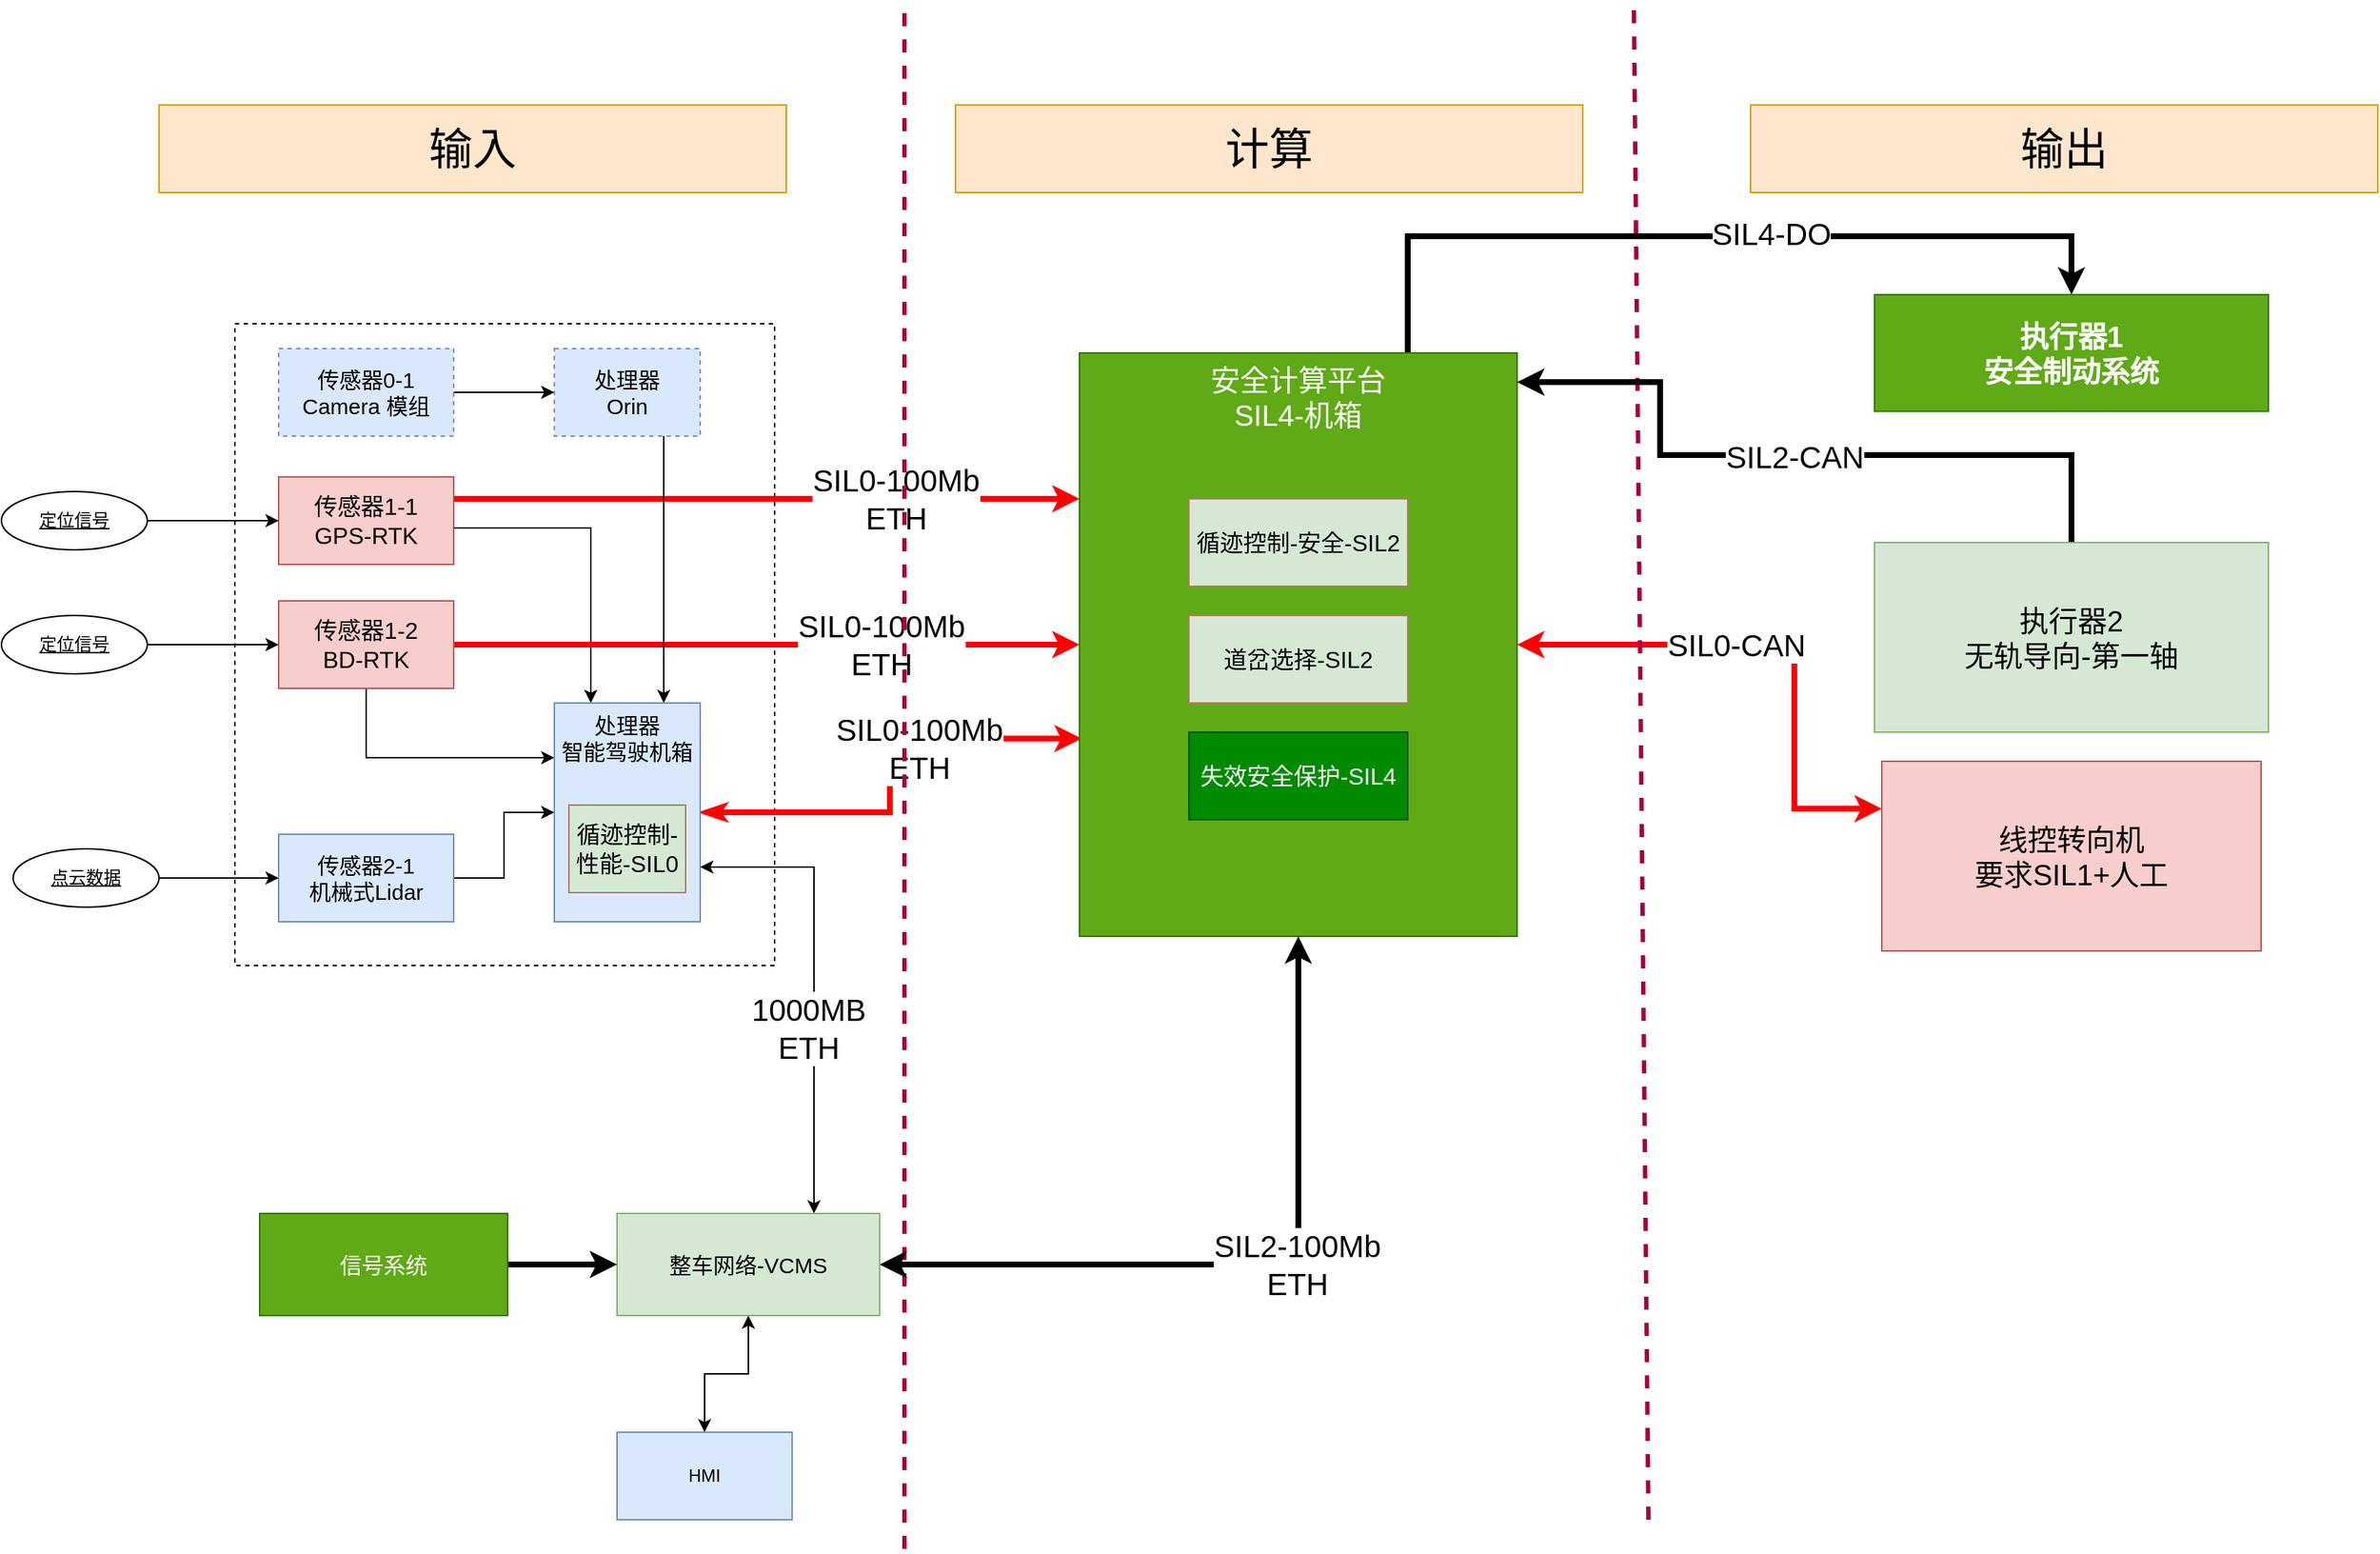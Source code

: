<mxfile version="21.7.5" type="github" pages="3">
  <diagram id="PSbGLTb-JGzMYXCRVldx" name="实体关系-SIL4">
    <mxGraphModel dx="2533" dy="2043" grid="1" gridSize="10" guides="1" tooltips="1" connect="1" arrows="1" fold="1" page="1" pageScale="1" pageWidth="850" pageHeight="1100" math="0" shadow="0">
      <root>
        <mxCell id="0" />
        <mxCell id="1" parent="0" />
        <mxCell id="k3wip8fT3nSkQ_HTbVzT-5" value="" style="rounded=0;whiteSpace=wrap;html=1;fillStyle=dashed;dashed=1;" parent="1" vertex="1">
          <mxGeometry x="-69" y="-70" width="370" height="440" as="geometry" />
        </mxCell>
        <mxCell id="k3wip8fT3nSkQ_HTbVzT-26" style="edgeStyle=orthogonalEdgeStyle;rounded=0;orthogonalLoop=1;jettySize=auto;html=1;exitX=1;exitY=0.5;exitDx=0;exitDy=0;entryX=0.25;entryY=0;entryDx=0;entryDy=0;" parent="1" source="k3wip8fT3nSkQ_HTbVzT-1" target="k3wip8fT3nSkQ_HTbVzT-25" edge="1">
          <mxGeometry relative="1" as="geometry">
            <mxPoint x="441" y="69.882" as="targetPoint" />
            <Array as="points">
              <mxPoint x="175" y="70" />
            </Array>
          </mxGeometry>
        </mxCell>
        <mxCell id="k3wip8fT3nSkQ_HTbVzT-32" style="edgeStyle=orthogonalEdgeStyle;rounded=0;orthogonalLoop=1;jettySize=auto;html=1;exitX=1;exitY=0.25;exitDx=0;exitDy=0;entryX=0;entryY=0.25;entryDx=0;entryDy=0;strokeWidth=4;strokeColor=#FF0000;" parent="1" source="k3wip8fT3nSkQ_HTbVzT-1" target="k3wip8fT3nSkQ_HTbVzT-33" edge="1">
          <mxGeometry relative="1" as="geometry">
            <mxPoint x="510" y="54.588" as="targetPoint" />
          </mxGeometry>
        </mxCell>
        <mxCell id="QuTVIExiebyAuRQyOiBQ-5" value="SIL0-100Mb&lt;br&gt;ETH" style="edgeLabel;html=1;align=center;verticalAlign=middle;resizable=0;points=[];fontSize=21;" parent="k3wip8fT3nSkQ_HTbVzT-32" vertex="1" connectable="0">
          <mxGeometry x="0.413" relative="1" as="geometry">
            <mxPoint as="offset" />
          </mxGeometry>
        </mxCell>
        <mxCell id="k3wip8fT3nSkQ_HTbVzT-1" value="传感器1-1&lt;br style=&quot;font-size: 16px;&quot;&gt;GPS-RTK" style="rounded=0;whiteSpace=wrap;html=1;fillColor=#f8cecc;strokeColor=#b85450;fontSize=16;" parent="1" vertex="1">
          <mxGeometry x="-39" y="35" width="120" height="60" as="geometry" />
        </mxCell>
        <mxCell id="k3wip8fT3nSkQ_HTbVzT-19" style="edgeStyle=orthogonalEdgeStyle;rounded=0;orthogonalLoop=1;jettySize=auto;html=1;exitX=1;exitY=0.5;exitDx=0;exitDy=0;entryX=0;entryY=0.5;entryDx=0;entryDy=0;strokeWidth=4;strokeColor=#FF0000;" parent="1" source="k3wip8fT3nSkQ_HTbVzT-2" target="k3wip8fT3nSkQ_HTbVzT-33" edge="1">
          <mxGeometry relative="1" as="geometry">
            <mxPoint x="510" y="150" as="targetPoint" />
          </mxGeometry>
        </mxCell>
        <mxCell id="QuTVIExiebyAuRQyOiBQ-4" value="SIL0-100Mb&lt;br&gt;ETH" style="edgeLabel;html=1;align=center;verticalAlign=middle;resizable=0;points=[];fontSize=21;" parent="k3wip8fT3nSkQ_HTbVzT-19" vertex="1" connectable="0">
          <mxGeometry x="0.4" y="2" relative="1" as="geometry">
            <mxPoint x="-8" y="2" as="offset" />
          </mxGeometry>
        </mxCell>
        <mxCell id="k3wip8fT3nSkQ_HTbVzT-47" style="edgeStyle=orthogonalEdgeStyle;rounded=0;orthogonalLoop=1;jettySize=auto;html=1;exitX=0.5;exitY=1;exitDx=0;exitDy=0;entryX=0;entryY=0.25;entryDx=0;entryDy=0;" parent="1" source="k3wip8fT3nSkQ_HTbVzT-2" target="k3wip8fT3nSkQ_HTbVzT-25" edge="1">
          <mxGeometry relative="1" as="geometry" />
        </mxCell>
        <mxCell id="k3wip8fT3nSkQ_HTbVzT-2" value="传感器1-2&lt;br style=&quot;font-size: 16px;&quot;&gt;BD-RTK" style="rounded=0;whiteSpace=wrap;html=1;fillColor=#f8cecc;strokeColor=#b85450;fontSize=16;" parent="1" vertex="1">
          <mxGeometry x="-39" y="120" width="120" height="60" as="geometry" />
        </mxCell>
        <mxCell id="k3wip8fT3nSkQ_HTbVzT-29" style="edgeStyle=orthogonalEdgeStyle;rounded=0;orthogonalLoop=1;jettySize=auto;html=1;exitX=1;exitY=0.5;exitDx=0;exitDy=0;" parent="1" source="k3wip8fT3nSkQ_HTbVzT-3" target="k3wip8fT3nSkQ_HTbVzT-25" edge="1">
          <mxGeometry relative="1" as="geometry" />
        </mxCell>
        <mxCell id="k3wip8fT3nSkQ_HTbVzT-3" value="传感器2-1&lt;br style=&quot;font-size: 15px;&quot;&gt;机械式Lidar" style="rounded=0;whiteSpace=wrap;html=1;fillColor=#dae8fc;strokeColor=#6c8ebf;fontSize=15;" parent="1" vertex="1">
          <mxGeometry x="-39" y="280" width="120" height="60" as="geometry" />
        </mxCell>
        <mxCell id="k3wip8fT3nSkQ_HTbVzT-27" style="edgeStyle=orthogonalEdgeStyle;rounded=0;orthogonalLoop=1;jettySize=auto;html=1;exitX=1;exitY=0.5;exitDx=0;exitDy=0;" parent="1" source="k3wip8fT3nSkQ_HTbVzT-4" target="k3wip8fT3nSkQ_HTbVzT-24" edge="1">
          <mxGeometry relative="1" as="geometry" />
        </mxCell>
        <mxCell id="k3wip8fT3nSkQ_HTbVzT-4" value="传感器0-1&lt;br style=&quot;font-size: 15px;&quot;&gt;Camera 模组" style="rounded=0;whiteSpace=wrap;html=1;dashed=1;fillColor=#dae8fc;strokeColor=#6c8ebf;fontSize=15;" parent="1" vertex="1">
          <mxGeometry x="-39" y="-53" width="120" height="60" as="geometry" />
        </mxCell>
        <mxCell id="k3wip8fT3nSkQ_HTbVzT-9" style="edgeStyle=orthogonalEdgeStyle;rounded=0;orthogonalLoop=1;jettySize=auto;html=1;exitX=1;exitY=0.5;exitDx=0;exitDy=0;entryX=0;entryY=0.5;entryDx=0;entryDy=0;" parent="1" source="k3wip8fT3nSkQ_HTbVzT-7" target="k3wip8fT3nSkQ_HTbVzT-1" edge="1">
          <mxGeometry relative="1" as="geometry" />
        </mxCell>
        <mxCell id="k3wip8fT3nSkQ_HTbVzT-7" value="定位信号" style="ellipse;whiteSpace=wrap;html=1;align=center;fontStyle=4;" parent="1" vertex="1">
          <mxGeometry x="-229" y="45" width="100" height="40" as="geometry" />
        </mxCell>
        <mxCell id="k3wip8fT3nSkQ_HTbVzT-12" style="edgeStyle=orthogonalEdgeStyle;rounded=0;orthogonalLoop=1;jettySize=auto;html=1;exitX=1;exitY=0.5;exitDx=0;exitDy=0;entryX=0;entryY=0.5;entryDx=0;entryDy=0;" parent="1" source="k3wip8fT3nSkQ_HTbVzT-10" target="k3wip8fT3nSkQ_HTbVzT-2" edge="1">
          <mxGeometry relative="1" as="geometry" />
        </mxCell>
        <mxCell id="k3wip8fT3nSkQ_HTbVzT-10" value="定位信号" style="ellipse;whiteSpace=wrap;html=1;align=center;fontStyle=4;" parent="1" vertex="1">
          <mxGeometry x="-229" y="130" width="100" height="40" as="geometry" />
        </mxCell>
        <mxCell id="k3wip8fT3nSkQ_HTbVzT-15" style="edgeStyle=orthogonalEdgeStyle;rounded=0;orthogonalLoop=1;jettySize=auto;html=1;exitX=1;exitY=0.5;exitDx=0;exitDy=0;entryX=0;entryY=0.5;entryDx=0;entryDy=0;" parent="1" source="k3wip8fT3nSkQ_HTbVzT-13" target="k3wip8fT3nSkQ_HTbVzT-3" edge="1">
          <mxGeometry relative="1" as="geometry" />
        </mxCell>
        <mxCell id="k3wip8fT3nSkQ_HTbVzT-13" value="点云数据" style="ellipse;whiteSpace=wrap;html=1;align=center;fontStyle=4;" parent="1" vertex="1">
          <mxGeometry x="-221" y="290" width="100" height="40" as="geometry" />
        </mxCell>
        <mxCell id="D5JBo_ZwWprGUE0tr2o2-14" style="edgeStyle=orthogonalEdgeStyle;rounded=0;orthogonalLoop=1;jettySize=auto;html=1;exitX=0.75;exitY=1;exitDx=0;exitDy=0;entryX=0.75;entryY=0;entryDx=0;entryDy=0;" parent="1" source="k3wip8fT3nSkQ_HTbVzT-24" target="k3wip8fT3nSkQ_HTbVzT-25" edge="1">
          <mxGeometry relative="1" as="geometry" />
        </mxCell>
        <mxCell id="k3wip8fT3nSkQ_HTbVzT-24" value="处理器&lt;br style=&quot;font-size: 15px;&quot;&gt;Orin" style="whiteSpace=wrap;html=1;align=center;dashed=1;fillColor=#dae8fc;strokeColor=#6c8ebf;fontSize=15;" parent="1" vertex="1">
          <mxGeometry x="150" y="-53" width="100" height="60" as="geometry" />
        </mxCell>
        <mxCell id="k3wip8fT3nSkQ_HTbVzT-34" style="edgeStyle=orthogonalEdgeStyle;rounded=0;orthogonalLoop=1;jettySize=auto;html=1;exitX=1;exitY=0.5;exitDx=0;exitDy=0;entryX=0.005;entryY=0.661;entryDx=0;entryDy=0;strokeWidth=4;entryPerimeter=0;startArrow=classicThin;startFill=1;strokeColor=#FF0000;" parent="1" source="k3wip8fT3nSkQ_HTbVzT-25" target="k3wip8fT3nSkQ_HTbVzT-33" edge="1">
          <mxGeometry relative="1" as="geometry" />
        </mxCell>
        <mxCell id="QuTVIExiebyAuRQyOiBQ-1" value="SIL0-100Mb&lt;br&gt;ETH" style="edgeLabel;html=1;align=center;verticalAlign=middle;resizable=0;points=[];fontSize=21;" parent="k3wip8fT3nSkQ_HTbVzT-34" vertex="1" connectable="0">
          <mxGeometry x="0.44" y="-2" relative="1" as="geometry">
            <mxPoint x="-24" y="4" as="offset" />
          </mxGeometry>
        </mxCell>
        <mxCell id="k3wip8fT3nSkQ_HTbVzT-25" value="处理器&lt;br style=&quot;font-size: 15px;&quot;&gt;智能驾驶机箱" style="whiteSpace=wrap;html=1;align=center;fillColor=#dae8fc;strokeColor=#6c8ebf;verticalAlign=top;fontSize=15;" parent="1" vertex="1">
          <mxGeometry x="150" y="190" width="100" height="150" as="geometry" />
        </mxCell>
        <mxCell id="k3wip8fT3nSkQ_HTbVzT-60" style="edgeStyle=orthogonalEdgeStyle;rounded=0;orthogonalLoop=1;jettySize=auto;html=1;exitX=0.75;exitY=0;exitDx=0;exitDy=0;entryX=0.5;entryY=0;entryDx=0;entryDy=0;strokeWidth=4;" parent="1" source="k3wip8fT3nSkQ_HTbVzT-33" target="k3wip8fT3nSkQ_HTbVzT-55" edge="1">
          <mxGeometry relative="1" as="geometry">
            <Array as="points">
              <mxPoint x="735" y="-130" />
              <mxPoint x="1190" y="-130" />
            </Array>
          </mxGeometry>
        </mxCell>
        <mxCell id="D5JBo_ZwWprGUE0tr2o2-3" value="SIL4-DO" style="edgeLabel;html=1;align=center;verticalAlign=middle;resizable=0;points=[];fontSize=21;" parent="k3wip8fT3nSkQ_HTbVzT-60" vertex="1" connectable="0">
          <mxGeometry x="0.235" y="2" relative="1" as="geometry">
            <mxPoint x="-26" as="offset" />
          </mxGeometry>
        </mxCell>
        <mxCell id="k3wip8fT3nSkQ_HTbVzT-33" value="安全计算平台&lt;br style=&quot;font-size: 20px;&quot;&gt;SIL4-机箱" style="whiteSpace=wrap;html=1;align=center;fillColor=#60a917;fontColor=#ffffff;strokeColor=#2D7600;verticalAlign=top;fontSize=20;" parent="1" vertex="1">
          <mxGeometry x="510" y="-50" width="300" height="400" as="geometry" />
        </mxCell>
        <mxCell id="k3wip8fT3nSkQ_HTbVzT-59" style="edgeStyle=orthogonalEdgeStyle;rounded=0;orthogonalLoop=1;jettySize=auto;html=1;exitX=0;exitY=0.25;exitDx=0;exitDy=0;entryX=1;entryY=0.5;entryDx=0;entryDy=0;strokeWidth=4;startArrow=classic;startFill=1;strokeColor=#FF0000;" parent="1" source="k3wip8fT3nSkQ_HTbVzT-52" target="k3wip8fT3nSkQ_HTbVzT-33" edge="1">
          <mxGeometry relative="1" as="geometry">
            <Array as="points">
              <mxPoint x="1000" y="262" />
              <mxPoint x="1000" y="150" />
            </Array>
          </mxGeometry>
        </mxCell>
        <mxCell id="D5JBo_ZwWprGUE0tr2o2-4" value="SIL0-CAN" style="edgeLabel;html=1;align=center;verticalAlign=middle;resizable=0;points=[];fontSize=21;" parent="k3wip8fT3nSkQ_HTbVzT-59" vertex="1" connectable="0">
          <mxGeometry x="0.288" y="3" relative="1" as="geometry">
            <mxPoint x="21" y="-3" as="offset" />
          </mxGeometry>
        </mxCell>
        <mxCell id="k3wip8fT3nSkQ_HTbVzT-52" value="&lt;font style=&quot;font-size: 20px;&quot;&gt;线控转向机&lt;br&gt;要求SIL1+人工&lt;/font&gt;" style="whiteSpace=wrap;html=1;align=center;fontSize=16;fillColor=#f8cecc;strokeColor=#b85450;" parent="1" vertex="1">
          <mxGeometry x="1060" y="230" width="260" height="130" as="geometry" />
        </mxCell>
        <mxCell id="k3wip8fT3nSkQ_HTbVzT-53" value="" style="endArrow=none;dashed=1;html=1;rounded=0;fillColor=#d80073;strokeColor=#A50040;strokeWidth=3;" parent="1" edge="1">
          <mxGeometry width="50" height="50" relative="1" as="geometry">
            <mxPoint x="390" y="770" as="sourcePoint" />
            <mxPoint x="390" y="-290" as="targetPoint" />
          </mxGeometry>
        </mxCell>
        <mxCell id="k3wip8fT3nSkQ_HTbVzT-54" value="" style="endArrow=none;dashed=1;html=1;rounded=0;fillColor=#d80073;strokeColor=#A50040;strokeWidth=3;" parent="1" edge="1">
          <mxGeometry width="50" height="50" relative="1" as="geometry">
            <mxPoint x="900" y="750" as="sourcePoint" />
            <mxPoint x="890" y="-290" as="targetPoint" />
          </mxGeometry>
        </mxCell>
        <mxCell id="k3wip8fT3nSkQ_HTbVzT-55" value="执行器1&lt;br style=&quot;font-size: 20px;&quot;&gt;安全制动系统" style="whiteSpace=wrap;html=1;align=center;fontSize=20;fillColor=#60a917;fontColor=#ffffff;strokeColor=#2D7600;fontStyle=1" parent="1" vertex="1">
          <mxGeometry x="1055" y="-90" width="270" height="80" as="geometry" />
        </mxCell>
        <mxCell id="k3wip8fT3nSkQ_HTbVzT-64" style="edgeStyle=orthogonalEdgeStyle;rounded=0;orthogonalLoop=1;jettySize=auto;html=1;exitX=1;exitY=0.5;exitDx=0;exitDy=0;strokeWidth=4;startArrow=classic;startFill=1;" parent="1" source="k3wip8fT3nSkQ_HTbVzT-61" target="k3wip8fT3nSkQ_HTbVzT-33" edge="1">
          <mxGeometry relative="1" as="geometry" />
        </mxCell>
        <mxCell id="D5JBo_ZwWprGUE0tr2o2-13" value="SIL2-100Mb&lt;br&gt;ETH" style="edgeLabel;html=1;align=center;verticalAlign=middle;resizable=0;points=[];fontSize=21;" parent="k3wip8fT3nSkQ_HTbVzT-64" vertex="1" connectable="0">
          <mxGeometry x="0.115" relative="1" as="geometry">
            <mxPoint as="offset" />
          </mxGeometry>
        </mxCell>
        <mxCell id="D5JBo_ZwWprGUE0tr2o2-2" style="edgeStyle=orthogonalEdgeStyle;rounded=0;orthogonalLoop=1;jettySize=auto;html=1;exitX=0.75;exitY=0;exitDx=0;exitDy=0;entryX=1;entryY=0.75;entryDx=0;entryDy=0;startArrow=classic;startFill=1;" parent="1" source="k3wip8fT3nSkQ_HTbVzT-61" target="k3wip8fT3nSkQ_HTbVzT-25" edge="1">
          <mxGeometry relative="1" as="geometry" />
        </mxCell>
        <mxCell id="tuFz9fcPf5YimxcDWDDr-2" value="1000MB&lt;br style=&quot;font-size: 21px;&quot;&gt;ETH" style="edgeLabel;html=1;align=center;verticalAlign=middle;resizable=0;points=[];fontSize=21;" vertex="1" connectable="0" parent="D5JBo_ZwWprGUE0tr2o2-2">
          <mxGeometry x="-0.193" y="4" relative="1" as="geometry">
            <mxPoint as="offset" />
          </mxGeometry>
        </mxCell>
        <mxCell id="oWysnuYIhE1WeySD9ms7-2" style="edgeStyle=orthogonalEdgeStyle;rounded=0;orthogonalLoop=1;jettySize=auto;html=1;exitX=0.5;exitY=1;exitDx=0;exitDy=0;entryX=0.5;entryY=0;entryDx=0;entryDy=0;startArrow=classic;startFill=1;" edge="1" parent="1" source="k3wip8fT3nSkQ_HTbVzT-61" target="oWysnuYIhE1WeySD9ms7-1">
          <mxGeometry relative="1" as="geometry" />
        </mxCell>
        <mxCell id="k3wip8fT3nSkQ_HTbVzT-61" value="整车网络-VCMS" style="whiteSpace=wrap;html=1;align=center;fontSize=15;fillColor=#d5e8d4;strokeColor=#82b366;" parent="1" vertex="1">
          <mxGeometry x="193" y="540" width="180" height="70" as="geometry" />
        </mxCell>
        <mxCell id="k3wip8fT3nSkQ_HTbVzT-63" style="edgeStyle=orthogonalEdgeStyle;rounded=0;orthogonalLoop=1;jettySize=auto;html=1;exitX=1;exitY=0.5;exitDx=0;exitDy=0;entryX=0;entryY=0.5;entryDx=0;entryDy=0;strokeWidth=4;" parent="1" source="k3wip8fT3nSkQ_HTbVzT-62" target="k3wip8fT3nSkQ_HTbVzT-61" edge="1">
          <mxGeometry relative="1" as="geometry" />
        </mxCell>
        <mxCell id="k3wip8fT3nSkQ_HTbVzT-62" value="信号系统" style="whiteSpace=wrap;html=1;align=center;fontSize=15;fillColor=#60a917;fontColor=#ffffff;strokeColor=#2D7600;" parent="1" vertex="1">
          <mxGeometry x="-52" y="540" width="170" height="70" as="geometry" />
        </mxCell>
        <mxCell id="D5JBo_ZwWprGUE0tr2o2-7" style="edgeStyle=orthogonalEdgeStyle;rounded=0;orthogonalLoop=1;jettySize=auto;html=1;exitX=0.5;exitY=0;exitDx=0;exitDy=0;entryX=1;entryY=0.05;entryDx=0;entryDy=0;entryPerimeter=0;strokeWidth=4;" parent="1" source="D5JBo_ZwWprGUE0tr2o2-5" target="k3wip8fT3nSkQ_HTbVzT-33" edge="1">
          <mxGeometry relative="1" as="geometry">
            <Array as="points">
              <mxPoint x="1190" y="20" />
              <mxPoint x="908" y="20" />
              <mxPoint x="908" y="-30" />
            </Array>
          </mxGeometry>
        </mxCell>
        <mxCell id="D5JBo_ZwWprGUE0tr2o2-8" value="SIL2-CAN" style="edgeLabel;html=1;align=center;verticalAlign=middle;resizable=0;points=[];fontSize=21;" parent="D5JBo_ZwWprGUE0tr2o2-7" vertex="1" connectable="0">
          <mxGeometry x="0.021" y="1" relative="1" as="geometry">
            <mxPoint as="offset" />
          </mxGeometry>
        </mxCell>
        <mxCell id="D5JBo_ZwWprGUE0tr2o2-5" value="执行器2&lt;br style=&quot;font-size: 20px;&quot;&gt;无轨导向-第一轴" style="whiteSpace=wrap;html=1;align=center;fontSize=20;fillColor=#d5e8d4;strokeColor=#82b366;" parent="1" vertex="1">
          <mxGeometry x="1055" y="80" width="270" height="130" as="geometry" />
        </mxCell>
        <mxCell id="YiXw8Y56aFc3_bIy6W4r-1" value="输入" style="rounded=0;whiteSpace=wrap;html=1;fontSize=30;fillColor=#ffe6cc;strokeColor=#d79b00;" parent="1" vertex="1">
          <mxGeometry x="-121" y="-220" width="430" height="60" as="geometry" />
        </mxCell>
        <mxCell id="YiXw8Y56aFc3_bIy6W4r-2" value="计算" style="rounded=0;whiteSpace=wrap;html=1;fontSize=30;fillColor=#ffe6cc;strokeColor=#d79b00;" parent="1" vertex="1">
          <mxGeometry x="425" y="-220" width="430" height="60" as="geometry" />
        </mxCell>
        <mxCell id="YiXw8Y56aFc3_bIy6W4r-3" value="输出" style="rounded=0;whiteSpace=wrap;html=1;fontSize=30;fillColor=#ffe6cc;strokeColor=#d79b00;" parent="1" vertex="1">
          <mxGeometry x="970" y="-220" width="430" height="60" as="geometry" />
        </mxCell>
        <mxCell id="oWysnuYIhE1WeySD9ms7-1" value="HMI" style="rounded=0;whiteSpace=wrap;html=1;fillColor=#dae8fc;strokeColor=#6c8ebf;" vertex="1" parent="1">
          <mxGeometry x="193" y="690" width="120" height="60" as="geometry" />
        </mxCell>
        <mxCell id="oWysnuYIhE1WeySD9ms7-3" value="循迹控制-安全-SIL2" style="rounded=0;whiteSpace=wrap;html=1;fontSize=16;fillColor=#d5e8d4;strokeColor=#b37965;" vertex="1" parent="1">
          <mxGeometry x="585" y="50" width="150" height="60" as="geometry" />
        </mxCell>
        <mxCell id="oWysnuYIhE1WeySD9ms7-5" value="道岔选择-SIL2" style="rounded=0;whiteSpace=wrap;html=1;fontSize=16;fillColor=#d5e8d4;strokeColor=#b37965;" vertex="1" parent="1">
          <mxGeometry x="585" y="130" width="150" height="60" as="geometry" />
        </mxCell>
        <mxCell id="oWysnuYIhE1WeySD9ms7-6" value="失效安全保护-SIL4" style="rounded=0;whiteSpace=wrap;html=1;fontSize=16;fillColor=#008a00;strokeColor=#005700;fontColor=#ffffff;" vertex="1" parent="1">
          <mxGeometry x="585" y="210" width="150" height="60" as="geometry" />
        </mxCell>
        <mxCell id="oWysnuYIhE1WeySD9ms7-7" value="循迹控制-性能-SIL0" style="rounded=0;whiteSpace=wrap;html=1;fontSize=16;fillColor=#d5e8d4;strokeColor=#b37965;" vertex="1" parent="1">
          <mxGeometry x="160" y="260" width="80" height="60" as="geometry" />
        </mxCell>
      </root>
    </mxGraphModel>
  </diagram>
  <diagram id="cb_i7vQEoCEqY-VlV7jo" name="实体关系-SIL2">
    <mxGraphModel dx="2184" dy="1713" grid="1" gridSize="10" guides="1" tooltips="1" connect="1" arrows="1" fold="1" page="1" pageScale="1" pageWidth="850" pageHeight="1100" math="0" shadow="0">
      <root>
        <mxCell id="0" />
        <mxCell id="1" parent="0" />
        <mxCell id="3FRlpT5fI4wf7kMN5uNB-2" value="" style="rounded=0;whiteSpace=wrap;html=1;fillStyle=dashed;dashed=1;" parent="1" vertex="1">
          <mxGeometry x="-69" y="-70" width="370" height="440" as="geometry" />
        </mxCell>
        <mxCell id="3FRlpT5fI4wf7kMN5uNB-3" style="edgeStyle=orthogonalEdgeStyle;rounded=0;orthogonalLoop=1;jettySize=auto;html=1;exitX=1;exitY=0.5;exitDx=0;exitDy=0;entryX=0.25;entryY=0;entryDx=0;entryDy=0;" parent="1" source="3FRlpT5fI4wf7kMN5uNB-6" target="3FRlpT5fI4wf7kMN5uNB-25" edge="1">
          <mxGeometry relative="1" as="geometry">
            <mxPoint x="441" y="69.882" as="targetPoint" />
            <Array as="points">
              <mxPoint x="175" y="70" />
            </Array>
          </mxGeometry>
        </mxCell>
        <mxCell id="3FRlpT5fI4wf7kMN5uNB-4" style="edgeStyle=orthogonalEdgeStyle;rounded=0;orthogonalLoop=1;jettySize=auto;html=1;exitX=1;exitY=0.25;exitDx=0;exitDy=0;entryX=0;entryY=0.25;entryDx=0;entryDy=0;strokeWidth=4;" parent="1" source="3FRlpT5fI4wf7kMN5uNB-6" target="3FRlpT5fI4wf7kMN5uNB-32" edge="1">
          <mxGeometry relative="1" as="geometry">
            <mxPoint x="510" y="54.588" as="targetPoint" />
          </mxGeometry>
        </mxCell>
        <mxCell id="3FRlpT5fI4wf7kMN5uNB-5" value="SIL1-ETH" style="edgeLabel;html=1;align=center;verticalAlign=middle;resizable=0;points=[];fontSize=21;" parent="3FRlpT5fI4wf7kMN5uNB-4" vertex="1" connectable="0">
          <mxGeometry x="0.413" relative="1" as="geometry">
            <mxPoint as="offset" />
          </mxGeometry>
        </mxCell>
        <mxCell id="3FRlpT5fI4wf7kMN5uNB-6" value="传感器1-1&lt;br&gt;GPS-RTK" style="rounded=0;whiteSpace=wrap;html=1;fillColor=#d5e8d4;strokeColor=#82b366;" parent="1" vertex="1">
          <mxGeometry x="-39" y="40" width="120" height="60" as="geometry" />
        </mxCell>
        <mxCell id="3FRlpT5fI4wf7kMN5uNB-7" style="edgeStyle=orthogonalEdgeStyle;rounded=0;orthogonalLoop=1;jettySize=auto;html=1;exitX=1;exitY=0.5;exitDx=0;exitDy=0;entryX=0;entryY=0.5;entryDx=0;entryDy=0;strokeWidth=4;" parent="1" source="3FRlpT5fI4wf7kMN5uNB-10" target="3FRlpT5fI4wf7kMN5uNB-32" edge="1">
          <mxGeometry relative="1" as="geometry">
            <mxPoint x="510" y="150" as="targetPoint" />
          </mxGeometry>
        </mxCell>
        <mxCell id="3FRlpT5fI4wf7kMN5uNB-8" value="SIL1-ETH" style="edgeLabel;html=1;align=center;verticalAlign=middle;resizable=0;points=[];fontSize=21;" parent="3FRlpT5fI4wf7kMN5uNB-7" vertex="1" connectable="0">
          <mxGeometry x="0.4" y="2" relative="1" as="geometry">
            <mxPoint as="offset" />
          </mxGeometry>
        </mxCell>
        <mxCell id="3FRlpT5fI4wf7kMN5uNB-9" style="edgeStyle=orthogonalEdgeStyle;rounded=0;orthogonalLoop=1;jettySize=auto;html=1;exitX=0.5;exitY=1;exitDx=0;exitDy=0;entryX=0;entryY=0.25;entryDx=0;entryDy=0;" parent="1" source="3FRlpT5fI4wf7kMN5uNB-10" target="3FRlpT5fI4wf7kMN5uNB-25" edge="1">
          <mxGeometry relative="1" as="geometry" />
        </mxCell>
        <mxCell id="3FRlpT5fI4wf7kMN5uNB-10" value="传感器1-2&lt;br&gt;BD-RTK" style="rounded=0;whiteSpace=wrap;html=1;fillColor=#d5e8d4;strokeColor=#82b366;" parent="1" vertex="1">
          <mxGeometry x="-39" y="120" width="120" height="60" as="geometry" />
        </mxCell>
        <mxCell id="3FRlpT5fI4wf7kMN5uNB-11" style="edgeStyle=orthogonalEdgeStyle;rounded=0;orthogonalLoop=1;jettySize=auto;html=1;exitX=1;exitY=0.5;exitDx=0;exitDy=0;" parent="1" source="3FRlpT5fI4wf7kMN5uNB-12" target="3FRlpT5fI4wf7kMN5uNB-25" edge="1">
          <mxGeometry relative="1" as="geometry" />
        </mxCell>
        <mxCell id="3FRlpT5fI4wf7kMN5uNB-12" value="传感器2-1&lt;br&gt;机械式Lidar" style="rounded=0;whiteSpace=wrap;html=1;fillColor=#f5f5f5;strokeColor=#666666;fontColor=#333333;" parent="1" vertex="1">
          <mxGeometry x="-39" y="280" width="120" height="60" as="geometry" />
        </mxCell>
        <mxCell id="3FRlpT5fI4wf7kMN5uNB-13" style="edgeStyle=orthogonalEdgeStyle;rounded=0;orthogonalLoop=1;jettySize=auto;html=1;exitX=1;exitY=0.5;exitDx=0;exitDy=0;dashed=1;" parent="1" source="3FRlpT5fI4wf7kMN5uNB-14" target="3FRlpT5fI4wf7kMN5uNB-22" edge="1">
          <mxGeometry relative="1" as="geometry" />
        </mxCell>
        <mxCell id="3FRlpT5fI4wf7kMN5uNB-14" value="传感器0-1&lt;br&gt;Camera 模组" style="rounded=0;whiteSpace=wrap;html=1;dashed=1;fillColor=#f5f5f5;fontColor=#333333;strokeColor=#666666;" parent="1" vertex="1">
          <mxGeometry x="-39" y="-40" width="120" height="60" as="geometry" />
        </mxCell>
        <mxCell id="3FRlpT5fI4wf7kMN5uNB-15" style="edgeStyle=orthogonalEdgeStyle;rounded=0;orthogonalLoop=1;jettySize=auto;html=1;exitX=1;exitY=0.5;exitDx=0;exitDy=0;entryX=0;entryY=0.5;entryDx=0;entryDy=0;" parent="1" source="3FRlpT5fI4wf7kMN5uNB-16" target="3FRlpT5fI4wf7kMN5uNB-6" edge="1">
          <mxGeometry relative="1" as="geometry" />
        </mxCell>
        <mxCell id="3FRlpT5fI4wf7kMN5uNB-16" value="定位信号" style="ellipse;whiteSpace=wrap;html=1;align=center;fontStyle=4;" parent="1" vertex="1">
          <mxGeometry x="-229" y="50" width="100" height="40" as="geometry" />
        </mxCell>
        <mxCell id="3FRlpT5fI4wf7kMN5uNB-17" style="edgeStyle=orthogonalEdgeStyle;rounded=0;orthogonalLoop=1;jettySize=auto;html=1;exitX=1;exitY=0.5;exitDx=0;exitDy=0;entryX=0;entryY=0.5;entryDx=0;entryDy=0;" parent="1" source="3FRlpT5fI4wf7kMN5uNB-18" target="3FRlpT5fI4wf7kMN5uNB-10" edge="1">
          <mxGeometry relative="1" as="geometry" />
        </mxCell>
        <mxCell id="3FRlpT5fI4wf7kMN5uNB-18" value="定位信号" style="ellipse;whiteSpace=wrap;html=1;align=center;fontStyle=4;" parent="1" vertex="1">
          <mxGeometry x="-229" y="130" width="100" height="40" as="geometry" />
        </mxCell>
        <mxCell id="3FRlpT5fI4wf7kMN5uNB-19" style="edgeStyle=orthogonalEdgeStyle;rounded=0;orthogonalLoop=1;jettySize=auto;html=1;exitX=1;exitY=0.5;exitDx=0;exitDy=0;entryX=0;entryY=0.5;entryDx=0;entryDy=0;" parent="1" source="3FRlpT5fI4wf7kMN5uNB-20" target="3FRlpT5fI4wf7kMN5uNB-12" edge="1">
          <mxGeometry relative="1" as="geometry" />
        </mxCell>
        <mxCell id="3FRlpT5fI4wf7kMN5uNB-20" value="点云数据" style="ellipse;whiteSpace=wrap;html=1;align=center;fontStyle=4;" parent="1" vertex="1">
          <mxGeometry x="-221" y="290" width="100" height="40" as="geometry" />
        </mxCell>
        <mxCell id="3FRlpT5fI4wf7kMN5uNB-21" style="edgeStyle=orthogonalEdgeStyle;rounded=0;orthogonalLoop=1;jettySize=auto;html=1;exitX=0.75;exitY=1;exitDx=0;exitDy=0;entryX=0.75;entryY=0;entryDx=0;entryDy=0;" parent="1" source="3FRlpT5fI4wf7kMN5uNB-22" target="3FRlpT5fI4wf7kMN5uNB-25" edge="1">
          <mxGeometry relative="1" as="geometry" />
        </mxCell>
        <mxCell id="3FRlpT5fI4wf7kMN5uNB-22" value="处理器&lt;br&gt;Orin" style="whiteSpace=wrap;html=1;align=center;dashed=1;fillColor=#f5f5f5;fontColor=#333333;strokeColor=#666666;" parent="1" vertex="1">
          <mxGeometry x="150" y="-40" width="100" height="60" as="geometry" />
        </mxCell>
        <mxCell id="3FRlpT5fI4wf7kMN5uNB-23" style="edgeStyle=orthogonalEdgeStyle;rounded=0;orthogonalLoop=1;jettySize=auto;html=1;exitX=1;exitY=0.5;exitDx=0;exitDy=0;entryX=0.005;entryY=0.661;entryDx=0;entryDy=0;strokeWidth=4;entryPerimeter=0;" parent="1" source="3FRlpT5fI4wf7kMN5uNB-25" target="3FRlpT5fI4wf7kMN5uNB-32" edge="1">
          <mxGeometry relative="1" as="geometry" />
        </mxCell>
        <mxCell id="3FRlpT5fI4wf7kMN5uNB-24" value="SIL0-ETH" style="edgeLabel;html=1;align=center;verticalAlign=middle;resizable=0;points=[];fontSize=21;" parent="3FRlpT5fI4wf7kMN5uNB-23" vertex="1" connectable="0">
          <mxGeometry x="0.44" y="-2" relative="1" as="geometry">
            <mxPoint x="-44" y="24" as="offset" />
          </mxGeometry>
        </mxCell>
        <mxCell id="3FRlpT5fI4wf7kMN5uNB-25" value="处理器&lt;br&gt;智能驾驶机箱" style="whiteSpace=wrap;html=1;align=center;fillColor=#f5f5f5;fontColor=#333333;strokeColor=#666666;" parent="1" vertex="1">
          <mxGeometry x="150" y="190" width="100" height="150" as="geometry" />
        </mxCell>
        <mxCell id="3FRlpT5fI4wf7kMN5uNB-26" style="edgeStyle=orthogonalEdgeStyle;rounded=0;orthogonalLoop=1;jettySize=auto;html=1;exitX=0.995;exitY=0.604;exitDx=0;exitDy=0;entryX=-0.004;entryY=0.624;entryDx=0;entryDy=0;entryPerimeter=0;strokeWidth=4;exitPerimeter=0;" parent="1" source="3FRlpT5fI4wf7kMN5uNB-32" target="3FRlpT5fI4wf7kMN5uNB-35" edge="1">
          <mxGeometry relative="1" as="geometry">
            <Array as="points">
              <mxPoint x="950" y="192" />
              <mxPoint x="950" y="277" />
            </Array>
          </mxGeometry>
        </mxCell>
        <mxCell id="3FRlpT5fI4wf7kMN5uNB-27" value="SIL2/SIL0-CAN" style="edgeLabel;html=1;align=center;verticalAlign=middle;resizable=0;points=[];fontSize=21;" parent="3FRlpT5fI4wf7kMN5uNB-26" vertex="1" connectable="0">
          <mxGeometry x="-0.536" y="-1" relative="1" as="geometry">
            <mxPoint x="82" y="47" as="offset" />
          </mxGeometry>
        </mxCell>
        <mxCell id="3FRlpT5fI4wf7kMN5uNB-30" style="edgeStyle=orthogonalEdgeStyle;rounded=0;orthogonalLoop=1;jettySize=auto;html=1;exitX=0.75;exitY=1;exitDx=0;exitDy=0;entryX=0.25;entryY=1;entryDx=0;entryDy=0;strokeWidth=4;" parent="1" source="3FRlpT5fI4wf7kMN5uNB-32" target="3FRlpT5fI4wf7kMN5uNB-42" edge="1">
          <mxGeometry relative="1" as="geometry">
            <Array as="points">
              <mxPoint x="735" y="670" />
              <mxPoint x="238" y="670" />
            </Array>
          </mxGeometry>
        </mxCell>
        <mxCell id="3FRlpT5fI4wf7kMN5uNB-31" value="&lt;font style=&quot;font-size: 21px;&quot;&gt;SIL2/SIL0-ETH&lt;/font&gt;" style="edgeLabel;html=1;align=center;verticalAlign=middle;resizable=0;points=[];endArrow=classic;rounded=0;strokeColor=default;strokeWidth=4;" parent="3FRlpT5fI4wf7kMN5uNB-30" vertex="1" connectable="0">
          <mxGeometry x="0.143" y="1" relative="1" as="geometry">
            <mxPoint as="offset" />
          </mxGeometry>
        </mxCell>
        <mxCell id="3FRlpT5fI4wf7kMN5uNB-32" value="G600&lt;br&gt;机箱" style="whiteSpace=wrap;html=1;align=center;fillColor=#60a917;fontColor=#ffffff;strokeColor=#2D7600;verticalAlign=middle;fontSize=20;" parent="1" vertex="1">
          <mxGeometry x="510" y="-50" width="300" height="400" as="geometry" />
        </mxCell>
        <mxCell id="3FRlpT5fI4wf7kMN5uNB-33" style="edgeStyle=orthogonalEdgeStyle;rounded=0;orthogonalLoop=1;jettySize=auto;html=1;exitX=0;exitY=0.25;exitDx=0;exitDy=0;entryX=1;entryY=0.25;entryDx=0;entryDy=0;strokeWidth=4;" parent="1" source="3FRlpT5fI4wf7kMN5uNB-35" target="3FRlpT5fI4wf7kMN5uNB-32" edge="1">
          <mxGeometry relative="1" as="geometry">
            <Array as="points">
              <mxPoint x="1000" y="195" />
              <mxPoint x="1000" y="50" />
            </Array>
          </mxGeometry>
        </mxCell>
        <mxCell id="3FRlpT5fI4wf7kMN5uNB-34" value="SIL1-CAN" style="edgeLabel;html=1;align=center;verticalAlign=middle;resizable=0;points=[];fontSize=21;" parent="3FRlpT5fI4wf7kMN5uNB-33" vertex="1" connectable="0">
          <mxGeometry x="0.288" y="3" relative="1" as="geometry">
            <mxPoint x="31" y="37" as="offset" />
          </mxGeometry>
        </mxCell>
        <mxCell id="3FRlpT5fI4wf7kMN5uNB-35" value="线控转向机，要求SIL1+人工" style="whiteSpace=wrap;html=1;align=center;fontSize=15;fillColor=#d5e8d4;strokeColor=#82b366;" parent="1" vertex="1">
          <mxGeometry x="1110" y="140" width="270" height="220" as="geometry" />
        </mxCell>
        <mxCell id="3FRlpT5fI4wf7kMN5uNB-36" value="" style="endArrow=none;dashed=1;html=1;rounded=0;fillColor=#d80073;strokeColor=#A50040;strokeWidth=3;" parent="1" edge="1">
          <mxGeometry width="50" height="50" relative="1" as="geometry">
            <mxPoint x="390" y="770" as="sourcePoint" />
            <mxPoint x="390" y="-290" as="targetPoint" />
          </mxGeometry>
        </mxCell>
        <mxCell id="3FRlpT5fI4wf7kMN5uNB-37" value="" style="endArrow=none;dashed=1;html=1;rounded=0;fillColor=#d80073;strokeColor=#A50040;strokeWidth=3;" parent="1" edge="1">
          <mxGeometry width="50" height="50" relative="1" as="geometry">
            <mxPoint x="900" y="750" as="sourcePoint" />
            <mxPoint x="890" y="-290" as="targetPoint" />
          </mxGeometry>
        </mxCell>
        <mxCell id="3FRlpT5fI4wf7kMN5uNB-39" style="edgeStyle=orthogonalEdgeStyle;rounded=0;orthogonalLoop=1;jettySize=auto;html=1;exitX=1;exitY=0.5;exitDx=0;exitDy=0;entryX=0.001;entryY=0.88;entryDx=0;entryDy=0;entryPerimeter=0;strokeWidth=4;" parent="1" source="3FRlpT5fI4wf7kMN5uNB-42" target="3FRlpT5fI4wf7kMN5uNB-32" edge="1">
          <mxGeometry relative="1" as="geometry" />
        </mxCell>
        <mxCell id="3FRlpT5fI4wf7kMN5uNB-40" value="SIL2-ETH" style="edgeLabel;html=1;align=center;verticalAlign=middle;resizable=0;points=[];fontSize=21;" parent="3FRlpT5fI4wf7kMN5uNB-39" vertex="1" connectable="0">
          <mxGeometry x="0.115" relative="1" as="geometry">
            <mxPoint as="offset" />
          </mxGeometry>
        </mxCell>
        <mxCell id="3FRlpT5fI4wf7kMN5uNB-41" style="edgeStyle=orthogonalEdgeStyle;rounded=0;orthogonalLoop=1;jettySize=auto;html=1;exitX=0.75;exitY=0;exitDx=0;exitDy=0;entryX=1;entryY=0.75;entryDx=0;entryDy=0;" parent="1" source="3FRlpT5fI4wf7kMN5uNB-42" target="3FRlpT5fI4wf7kMN5uNB-25" edge="1">
          <mxGeometry relative="1" as="geometry" />
        </mxCell>
        <mxCell id="3FRlpT5fI4wf7kMN5uNB-42" value="整车网络-VCMS" style="whiteSpace=wrap;html=1;align=center;fontSize=15;fillColor=#d5e8d4;strokeColor=#82b366;" parent="1" vertex="1">
          <mxGeometry x="193" y="540" width="180" height="70" as="geometry" />
        </mxCell>
        <mxCell id="3FRlpT5fI4wf7kMN5uNB-43" style="edgeStyle=orthogonalEdgeStyle;rounded=0;orthogonalLoop=1;jettySize=auto;html=1;exitX=1;exitY=0.5;exitDx=0;exitDy=0;entryX=0;entryY=0.5;entryDx=0;entryDy=0;" parent="1" source="3FRlpT5fI4wf7kMN5uNB-44" target="3FRlpT5fI4wf7kMN5uNB-42" edge="1">
          <mxGeometry relative="1" as="geometry" />
        </mxCell>
        <mxCell id="3FRlpT5fI4wf7kMN5uNB-44" value="信号系统" style="whiteSpace=wrap;html=1;align=center;fontSize=15;fillColor=#60a917;fontColor=#ffffff;strokeColor=#2D7600;" parent="1" vertex="1">
          <mxGeometry x="-36" y="540" width="170" height="70" as="geometry" />
        </mxCell>
        <mxCell id="3FRlpT5fI4wf7kMN5uNB-48" value="输入" style="rounded=0;whiteSpace=wrap;html=1;fontSize=30;fillColor=#ffe6cc;strokeColor=#d79b00;" parent="1" vertex="1">
          <mxGeometry x="-166" y="-220" width="430" height="60" as="geometry" />
        </mxCell>
        <mxCell id="3FRlpT5fI4wf7kMN5uNB-49" value="计算" style="rounded=0;whiteSpace=wrap;html=1;fontSize=30;fillColor=#ffe6cc;strokeColor=#d79b00;" parent="1" vertex="1">
          <mxGeometry x="425" y="-220" width="430" height="60" as="geometry" />
        </mxCell>
        <mxCell id="3FRlpT5fI4wf7kMN5uNB-50" value="输出" style="rounded=0;whiteSpace=wrap;html=1;fontSize=30;fillColor=#ffe6cc;strokeColor=#d79b00;" parent="1" vertex="1">
          <mxGeometry x="970" y="-220" width="430" height="60" as="geometry" />
        </mxCell>
      </root>
    </mxGraphModel>
  </diagram>
  <diagram id="H9GjOlIk_Rh9UV2NHRs_" name="数据流-SIL4">
    <mxGraphModel dx="2518" dy="1866" grid="1" gridSize="10" guides="1" tooltips="1" connect="1" arrows="1" fold="1" page="1" pageScale="1" pageWidth="850" pageHeight="1100" math="0" shadow="0">
      <root>
        <mxCell id="0" />
        <mxCell id="1" parent="0" />
        <mxCell id="I3Sm8Q1l1oSc-Qxl9463-4" value="Duagon机箱_CPUAtom*3_x86" style="rounded=0;whiteSpace=wrap;html=1;fillColor=none;dashed=1;strokeWidth=2;align=left;verticalAlign=top;fontSize=14;" parent="1" vertex="1">
          <mxGeometry x="180" y="346" width="1370" height="344" as="geometry" />
        </mxCell>
        <mxCell id="W6yG89-xySl9O2DCmFQ0-6" value="图像信号处理器_GPU_外购" style="rounded=0;whiteSpace=wrap;html=1;fillColor=none;dashed=1;strokeWidth=2;align=left;verticalAlign=top;fontSize=14;" parent="1" vertex="1">
          <mxGeometry x="180" y="-294" width="240" height="126" as="geometry" />
        </mxCell>
        <mxCell id="W6yG89-xySl9O2DCmFQ0-5" value="定位数据处理器_CPU_x86_自主化智能机箱" style="rounded=0;whiteSpace=wrap;html=1;fillColor=none;dashed=1;strokeWidth=2;align=left;verticalAlign=top;fontSize=14;" parent="1" vertex="1">
          <mxGeometry x="180" y="-138" width="1220" height="460" as="geometry" />
        </mxCell>
        <mxCell id="CKitpAn34eTJPyH5BuWE-4" style="edgeStyle=orthogonalEdgeStyle;rounded=0;orthogonalLoop=1;jettySize=auto;html=1;exitX=1;exitY=0.5;exitDx=0;exitDy=0;entryX=0;entryY=0.25;entryDx=0;entryDy=0;" parent="1" source="BZtlhnFzKGFEZJdJf1P--1" target="CKitpAn34eTJPyH5BuWE-1" edge="1">
          <mxGeometry relative="1" as="geometry" />
        </mxCell>
        <mxCell id="BZtlhnFzKGFEZJdJf1P--1" value="点云数据" style="rounded=0;whiteSpace=wrap;html=1;" parent="1" vertex="1">
          <mxGeometry y="-4" width="120" height="60" as="geometry" />
        </mxCell>
        <mxCell id="CKitpAn34eTJPyH5BuWE-7" style="edgeStyle=orthogonalEdgeStyle;rounded=0;orthogonalLoop=1;jettySize=auto;html=1;exitX=1;exitY=0.5;exitDx=0;exitDy=0;entryX=0;entryY=0.25;entryDx=0;entryDy=0;" parent="1" source="uz_q0G_aVqhpZY-xAXSW-1" target="CKitpAn34eTJPyH5BuWE-5" edge="1">
          <mxGeometry relative="1" as="geometry" />
        </mxCell>
        <mxCell id="tL_JUln0x5uJwvVHxqYm-2" style="edgeStyle=orthogonalEdgeStyle;rounded=0;orthogonalLoop=1;jettySize=auto;html=1;exitX=0;exitY=0.5;exitDx=0;exitDy=0;entryX=0;entryY=0.25;entryDx=0;entryDy=0;" parent="1" source="uz_q0G_aVqhpZY-xAXSW-1" target="G2yhaBqVQ7Rxf4hUkdya-5" edge="1">
          <mxGeometry relative="1" as="geometry" />
        </mxCell>
        <mxCell id="uz_q0G_aVqhpZY-xAXSW-1" value="GPS/RTK -1" style="rounded=0;whiteSpace=wrap;html=1;" parent="1" vertex="1">
          <mxGeometry y="116" width="120" height="60" as="geometry" />
        </mxCell>
        <mxCell id="CKitpAn34eTJPyH5BuWE-25" style="edgeStyle=orthogonalEdgeStyle;rounded=0;orthogonalLoop=1;jettySize=auto;html=1;exitX=1;exitY=0.5;exitDx=0;exitDy=0;entryX=0;entryY=0.25;entryDx=0;entryDy=0;" parent="1" source="uz_q0G_aVqhpZY-xAXSW-2" target="CKitpAn34eTJPyH5BuWE-21" edge="1">
          <mxGeometry relative="1" as="geometry" />
        </mxCell>
        <mxCell id="tL_JUln0x5uJwvVHxqYm-1" style="edgeStyle=orthogonalEdgeStyle;rounded=0;orthogonalLoop=1;jettySize=auto;html=1;exitX=0.5;exitY=1;exitDx=0;exitDy=0;entryX=0;entryY=0.25;entryDx=0;entryDy=0;" parent="1" source="uz_q0G_aVqhpZY-xAXSW-2" target="G2yhaBqVQ7Rxf4hUkdya-1" edge="1">
          <mxGeometry relative="1" as="geometry" />
        </mxCell>
        <mxCell id="uz_q0G_aVqhpZY-xAXSW-2" value="GPS/RTK -2" style="rounded=0;whiteSpace=wrap;html=1;" parent="1" vertex="1">
          <mxGeometry y="236" width="120" height="60" as="geometry" />
        </mxCell>
        <mxCell id="SrfplcpbmUxofHk9KIb3-17" style="edgeStyle=orthogonalEdgeStyle;rounded=0;orthogonalLoop=1;jettySize=auto;html=1;exitX=1;exitY=0.5;exitDx=0;exitDy=0;entryX=0.031;entryY=0.053;entryDx=0;entryDy=0;entryPerimeter=0;dashed=1;" parent="1" source="uz_q0G_aVqhpZY-xAXSW-3" target="o8_byREZAqRba5Iupg0P-94" edge="1">
          <mxGeometry relative="1" as="geometry" />
        </mxCell>
        <mxCell id="uz_q0G_aVqhpZY-xAXSW-3" value="视觉数据" style="rounded=0;whiteSpace=wrap;html=1;dashed=1;" parent="1" vertex="1">
          <mxGeometry y="-247" width="120" height="60" as="geometry" />
        </mxCell>
        <mxCell id="SrfplcpbmUxofHk9KIb3-6" style="edgeStyle=orthogonalEdgeStyle;rounded=0;orthogonalLoop=1;jettySize=auto;html=1;exitX=0.5;exitY=0;exitDx=0;exitDy=0;entryX=0.5;entryY=0;entryDx=0;entryDy=0;" parent="1" source="o8_byREZAqRba5Iupg0P-1" target="1_bBR38_FuNowLDQo-79-1" edge="1">
          <mxGeometry relative="1" as="geometry" />
        </mxCell>
        <mxCell id="SrfplcpbmUxofHk9KIb3-8" style="edgeStyle=orthogonalEdgeStyle;rounded=0;orthogonalLoop=1;jettySize=auto;html=1;exitX=0.5;exitY=1;exitDx=0;exitDy=0;entryX=0.5;entryY=0;entryDx=0;entryDy=0;" parent="1" source="o8_byREZAqRba5Iupg0P-1" target="1_bBR38_FuNowLDQo-79-7" edge="1">
          <mxGeometry relative="1" as="geometry" />
        </mxCell>
        <mxCell id="SrfplcpbmUxofHk9KIb3-9" style="edgeStyle=orthogonalEdgeStyle;rounded=0;orthogonalLoop=1;jettySize=auto;html=1;exitX=0.25;exitY=1;exitDx=0;exitDy=0;entryX=0.25;entryY=0;entryDx=0;entryDy=0;" parent="1" source="o8_byREZAqRba5Iupg0P-1" target="1_bBR38_FuNowLDQo-79-7" edge="1">
          <mxGeometry relative="1" as="geometry">
            <Array as="points">
              <mxPoint x="1714" y="540" />
              <mxPoint x="1425" y="540" />
            </Array>
          </mxGeometry>
        </mxCell>
        <mxCell id="o8_byREZAqRba5Iupg0P-1" value="无轨导向-第一轴&lt;br&gt;转角执行" style="rounded=0;whiteSpace=wrap;html=1;" parent="1" vertex="1">
          <mxGeometry x="1684" y="436" width="120" height="60" as="geometry" />
        </mxCell>
        <mxCell id="o8_byREZAqRba5Iupg0P-2" value="制动系统&lt;br&gt;安全制动" style="rounded=0;whiteSpace=wrap;html=1;" parent="1" vertex="1">
          <mxGeometry x="1684" y="676" width="120" height="60" as="geometry" />
        </mxCell>
        <mxCell id="o8_byREZAqRba5Iupg0P-93" value="0.1" style="swimlane;html=1;fontStyle=0;childLayout=stackLayout;horizontal=1;startSize=26;fillColor=#e0e0e0;horizontalStack=0;resizeParent=1;resizeLast=0;collapsible=1;marginBottom=0;swimlaneFillColor=#ffffff;align=center;rounded=1;shadow=0;comic=0;labelBackgroundColor=none;strokeWidth=1;fontFamily=Verdana;fontSize=12" parent="1" vertex="1">
          <mxGeometry x="200" y="-243" width="140" height="52" as="geometry" />
        </mxCell>
        <mxCell id="o8_byREZAqRba5Iupg0P-94" value="视觉循迹线感知" style="text;html=1;strokeColor=none;fillColor=none;spacingLeft=4;spacingRight=4;whiteSpace=wrap;overflow=hidden;rotatable=0;points=[[0,0.5],[1,0.5]];portConstraint=eastwest;align=center;" parent="o8_byREZAqRba5Iupg0P-93" vertex="1">
          <mxGeometry y="26" width="140" height="26" as="geometry" />
        </mxCell>
        <mxCell id="CKitpAn34eTJPyH5BuWE-11" value="" style="edgeStyle=orthogonalEdgeStyle;rounded=0;orthogonalLoop=1;jettySize=auto;html=1;entryX=0.5;entryY=0;entryDx=0;entryDy=0;exitX=0.5;exitY=1;exitDx=0;exitDy=0;" parent="1" source="1_bBR38_FuNowLDQo-79-24" target="CKitpAn34eTJPyH5BuWE-8" edge="1">
          <mxGeometry relative="1" as="geometry">
            <mxPoint x="490" y="-84" as="sourcePoint" />
          </mxGeometry>
        </mxCell>
        <mxCell id="CKitpAn34eTJPyH5BuWE-12" style="edgeStyle=orthogonalEdgeStyle;rounded=0;orthogonalLoop=1;jettySize=auto;html=1;exitX=1;exitY=0.5;exitDx=0;exitDy=0;entryX=0;entryY=0.25;entryDx=0;entryDy=0;" parent="1" source="CKitpAn34eTJPyH5BuWE-1" target="CKitpAn34eTJPyH5BuWE-8" edge="1">
          <mxGeometry relative="1" as="geometry" />
        </mxCell>
        <mxCell id="CKitpAn34eTJPyH5BuWE-1" value="1.1" style="swimlane;html=1;fontStyle=0;childLayout=stackLayout;horizontal=1;startSize=26;fillColor=#e0e0e0;horizontalStack=0;resizeParent=1;resizeLast=0;collapsible=1;marginBottom=0;swimlaneFillColor=#ffffff;align=center;rounded=1;shadow=0;comic=0;labelBackgroundColor=none;strokeWidth=1;fontFamily=Verdana;fontSize=12" parent="1" vertex="1">
          <mxGeometry x="197.5" width="140" height="52" as="geometry" />
        </mxCell>
        <mxCell id="CKitpAn34eTJPyH5BuWE-2" value="点云数据处理" style="text;html=1;strokeColor=none;fillColor=none;spacingLeft=4;spacingRight=4;whiteSpace=wrap;overflow=hidden;rotatable=0;points=[[0,0.5],[1,0.5]];portConstraint=eastwest;align=center;" parent="CKitpAn34eTJPyH5BuWE-1" vertex="1">
          <mxGeometry y="26" width="140" height="26" as="geometry" />
        </mxCell>
        <mxCell id="CKitpAn34eTJPyH5BuWE-15" style="edgeStyle=orthogonalEdgeStyle;rounded=0;orthogonalLoop=1;jettySize=auto;html=1;exitX=1;exitY=0.5;exitDx=0;exitDy=0;entryX=0;entryY=0.25;entryDx=0;entryDy=0;" parent="1" source="CKitpAn34eTJPyH5BuWE-5" target="CKitpAn34eTJPyH5BuWE-13" edge="1">
          <mxGeometry relative="1" as="geometry" />
        </mxCell>
        <mxCell id="CKitpAn34eTJPyH5BuWE-5" value="2.1-1" style="swimlane;html=1;fontStyle=0;childLayout=stackLayout;horizontal=1;startSize=26;fillColor=#e0e0e0;horizontalStack=0;resizeParent=1;resizeLast=0;collapsible=1;marginBottom=0;swimlaneFillColor=#ffffff;align=center;rounded=1;shadow=0;comic=0;labelBackgroundColor=none;strokeWidth=1;fontFamily=Verdana;fontSize=12" parent="1" vertex="1">
          <mxGeometry x="197.5" y="120" width="140" height="52" as="geometry" />
        </mxCell>
        <mxCell id="CKitpAn34eTJPyH5BuWE-6" value="GNSS 信号解析" style="text;html=1;strokeColor=none;fillColor=none;spacingLeft=4;spacingRight=4;whiteSpace=wrap;overflow=hidden;rotatable=0;points=[[0,0.5],[1,0.5]];portConstraint=eastwest;align=center;" parent="CKitpAn34eTJPyH5BuWE-5" vertex="1">
          <mxGeometry y="26" width="140" height="26" as="geometry" />
        </mxCell>
        <mxCell id="CKitpAn34eTJPyH5BuWE-18" style="edgeStyle=orthogonalEdgeStyle;rounded=0;orthogonalLoop=1;jettySize=auto;html=1;exitX=1;exitY=0.25;exitDx=0;exitDy=0;entryX=0.5;entryY=0;entryDx=0;entryDy=0;" parent="1" source="CKitpAn34eTJPyH5BuWE-8" target="CKitpAn34eTJPyH5BuWE-16" edge="1">
          <mxGeometry relative="1" as="geometry" />
        </mxCell>
        <mxCell id="CKitpAn34eTJPyH5BuWE-8" value="1.2" style="swimlane;html=1;fontStyle=0;childLayout=stackLayout;horizontal=1;startSize=26;fillColor=#e0e0e0;horizontalStack=0;resizeParent=1;resizeLast=0;collapsible=1;marginBottom=0;swimlaneFillColor=#ffffff;align=center;rounded=1;shadow=0;comic=0;labelBackgroundColor=none;strokeWidth=1;fontFamily=Verdana;fontSize=12" parent="1" vertex="1">
          <mxGeometry x="420" width="140" height="52" as="geometry" />
        </mxCell>
        <mxCell id="CKitpAn34eTJPyH5BuWE-9" value="点云数据匹配" style="text;html=1;strokeColor=none;fillColor=none;spacingLeft=4;spacingRight=4;whiteSpace=wrap;overflow=hidden;rotatable=0;points=[[0,0.5],[1,0.5]];portConstraint=eastwest;align=center;" parent="CKitpAn34eTJPyH5BuWE-8" vertex="1">
          <mxGeometry y="26" width="140" height="26" as="geometry" />
        </mxCell>
        <mxCell id="tL_JUln0x5uJwvVHxqYm-3" style="edgeStyle=orthogonalEdgeStyle;rounded=0;orthogonalLoop=1;jettySize=auto;html=1;exitX=1;exitY=0.25;exitDx=0;exitDy=0;entryX=0;entryY=0.25;entryDx=0;entryDy=0;" parent="1" source="CKitpAn34eTJPyH5BuWE-13" target="CKitpAn34eTJPyH5BuWE-16" edge="1">
          <mxGeometry relative="1" as="geometry" />
        </mxCell>
        <mxCell id="CKitpAn34eTJPyH5BuWE-13" value="2.2-1" style="swimlane;html=1;fontStyle=0;childLayout=stackLayout;horizontal=1;startSize=26;fillColor=#e0e0e0;horizontalStack=0;resizeParent=1;resizeLast=0;collapsible=1;marginBottom=0;swimlaneFillColor=#ffffff;align=center;rounded=1;shadow=0;comic=0;labelBackgroundColor=none;strokeWidth=1;fontFamily=Verdana;fontSize=12" parent="1" vertex="1">
          <mxGeometry x="417.5" y="120" width="140" height="52" as="geometry" />
        </mxCell>
        <mxCell id="CKitpAn34eTJPyH5BuWE-14" value="GNSS 信息处理与转换" style="text;html=1;strokeColor=none;fillColor=none;spacingLeft=4;spacingRight=4;whiteSpace=wrap;overflow=hidden;rotatable=0;points=[[0,0.5],[1,0.5]];portConstraint=eastwest;align=center;" parent="CKitpAn34eTJPyH5BuWE-13" vertex="1">
          <mxGeometry y="26" width="140" height="26" as="geometry" />
        </mxCell>
        <mxCell id="0hgIu4bi1w9tj0jOODyT-4" style="edgeStyle=orthogonalEdgeStyle;rounded=0;orthogonalLoop=1;jettySize=auto;html=1;exitX=1;exitY=0.5;exitDx=0;exitDy=0;entryX=0;entryY=0.25;entryDx=0;entryDy=0;" parent="1" source="CKitpAn34eTJPyH5BuWE-16" target="tL_JUln0x5uJwvVHxqYm-4" edge="1">
          <mxGeometry relative="1" as="geometry" />
        </mxCell>
        <mxCell id="CKitpAn34eTJPyH5BuWE-16" value="3.1" style="swimlane;html=1;fontStyle=0;childLayout=stackLayout;horizontal=1;startSize=26;fillColor=#e0e0e0;horizontalStack=0;resizeParent=1;resizeLast=0;collapsible=1;marginBottom=0;swimlaneFillColor=#ffffff;align=center;rounded=1;shadow=0;comic=0;labelBackgroundColor=none;strokeWidth=1;fontFamily=Verdana;fontSize=12" parent="1" vertex="1">
          <mxGeometry x="640" y="162" width="140" height="52" as="geometry" />
        </mxCell>
        <mxCell id="CKitpAn34eTJPyH5BuWE-17" value="融合定位处理" style="text;html=1;strokeColor=none;fillColor=none;spacingLeft=4;spacingRight=4;whiteSpace=wrap;overflow=hidden;rotatable=0;points=[[0,0.5],[1,0.5]];portConstraint=eastwest;align=center;" parent="CKitpAn34eTJPyH5BuWE-16" vertex="1">
          <mxGeometry y="26" width="140" height="26" as="geometry" />
        </mxCell>
        <mxCell id="CKitpAn34eTJPyH5BuWE-20" style="edgeStyle=orthogonalEdgeStyle;rounded=0;orthogonalLoop=1;jettySize=auto;html=1;exitX=1;exitY=0.5;exitDx=0;exitDy=0;entryX=0;entryY=0.25;entryDx=0;entryDy=0;" parent="1" source="CKitpAn34eTJPyH5BuWE-21" target="CKitpAn34eTJPyH5BuWE-23" edge="1">
          <mxGeometry relative="1" as="geometry" />
        </mxCell>
        <mxCell id="CKitpAn34eTJPyH5BuWE-21" value="2.1-2" style="swimlane;html=1;fontStyle=0;childLayout=stackLayout;horizontal=1;startSize=26;fillColor=#e0e0e0;horizontalStack=0;resizeParent=1;resizeLast=0;collapsible=1;marginBottom=0;swimlaneFillColor=#ffffff;align=center;rounded=1;shadow=0;comic=0;labelBackgroundColor=none;strokeWidth=1;fontFamily=Verdana;fontSize=12" parent="1" vertex="1">
          <mxGeometry x="200" y="240" width="140" height="52" as="geometry" />
        </mxCell>
        <mxCell id="CKitpAn34eTJPyH5BuWE-22" value="GNSS 信号解析" style="text;html=1;strokeColor=none;fillColor=none;spacingLeft=4;spacingRight=4;whiteSpace=wrap;overflow=hidden;rotatable=0;points=[[0,0.5],[1,0.5]];portConstraint=eastwest;align=center;" parent="CKitpAn34eTJPyH5BuWE-21" vertex="1">
          <mxGeometry y="26" width="140" height="26" as="geometry" />
        </mxCell>
        <mxCell id="W6yG89-xySl9O2DCmFQ0-4" style="edgeStyle=orthogonalEdgeStyle;rounded=0;orthogonalLoop=1;jettySize=auto;html=1;exitX=1;exitY=0.5;exitDx=0;exitDy=0;entryX=-0.006;entryY=0.254;entryDx=0;entryDy=0;entryPerimeter=0;" parent="1" source="CKitpAn34eTJPyH5BuWE-23" target="CKitpAn34eTJPyH5BuWE-17" edge="1">
          <mxGeometry relative="1" as="geometry" />
        </mxCell>
        <mxCell id="CKitpAn34eTJPyH5BuWE-23" value="2.2-2" style="swimlane;html=1;fontStyle=0;childLayout=stackLayout;horizontal=1;startSize=26;fillColor=#e0e0e0;horizontalStack=0;resizeParent=1;resizeLast=0;collapsible=1;marginBottom=0;swimlaneFillColor=#ffffff;align=center;rounded=1;shadow=0;comic=0;labelBackgroundColor=none;strokeWidth=1;fontFamily=Verdana;fontSize=12" parent="1" vertex="1">
          <mxGeometry x="420" y="240" width="140" height="52" as="geometry" />
        </mxCell>
        <mxCell id="CKitpAn34eTJPyH5BuWE-24" value="GNSS 信息处理与转换" style="text;html=1;strokeColor=none;fillColor=none;spacingLeft=4;spacingRight=4;whiteSpace=wrap;overflow=hidden;rotatable=0;points=[[0,0.5],[1,0.5]];portConstraint=eastwest;align=center;" parent="CKitpAn34eTJPyH5BuWE-23" vertex="1">
          <mxGeometry y="26" width="140" height="26" as="geometry" />
        </mxCell>
        <mxCell id="SrfplcpbmUxofHk9KIb3-4" style="edgeStyle=orthogonalEdgeStyle;rounded=0;orthogonalLoop=1;jettySize=auto;html=1;exitX=1;exitY=0.5;exitDx=0;exitDy=0;entryX=0;entryY=0.25;entryDx=0;entryDy=0;" parent="1" source="1_bBR38_FuNowLDQo-79-1" target="1_bBR38_FuNowLDQo-79-5" edge="1">
          <mxGeometry relative="1" as="geometry" />
        </mxCell>
        <mxCell id="1_bBR38_FuNowLDQo-79-1" value="4.2-1" style="swimlane;html=1;fontStyle=0;childLayout=stackLayout;horizontal=1;startSize=26;fillColor=#e0e0e0;horizontalStack=0;resizeParent=1;resizeLast=0;collapsible=1;marginBottom=0;swimlaneFillColor=#ffffff;align=center;rounded=1;shadow=0;comic=0;labelBackgroundColor=none;strokeWidth=1;fontFamily=Verdana;fontSize=12" parent="1" vertex="1">
          <mxGeometry x="1059" y="440" width="140" height="52" as="geometry" />
        </mxCell>
        <mxCell id="1_bBR38_FuNowLDQo-79-2" value="循迹跟随控制" style="text;html=1;strokeColor=none;fillColor=none;spacingLeft=4;spacingRight=4;whiteSpace=wrap;overflow=hidden;rotatable=0;points=[[0,0.5],[1,0.5]];portConstraint=eastwest;align=center;" parent="1_bBR38_FuNowLDQo-79-1" vertex="1">
          <mxGeometry y="26" width="140" height="26" as="geometry" />
        </mxCell>
        <mxCell id="0hgIu4bi1w9tj0jOODyT-10" style="edgeStyle=orthogonalEdgeStyle;rounded=0;orthogonalLoop=1;jettySize=auto;html=1;exitX=0.25;exitY=1;exitDx=0;exitDy=0;entryX=0.299;entryY=0.033;entryDx=0;entryDy=0;entryPerimeter=0;" parent="1" source="1_bBR38_FuNowLDQo-79-3" target="1_bBR38_FuNowLDQo-79-15" edge="1">
          <mxGeometry relative="1" as="geometry">
            <Array as="points">
              <mxPoint x="872" y="640" />
              <mxPoint x="1023" y="640" />
            </Array>
          </mxGeometry>
        </mxCell>
        <mxCell id="Zdxj3fdq43ztmExB7XTK-5" style="edgeStyle=orthogonalEdgeStyle;rounded=0;orthogonalLoop=1;jettySize=auto;html=1;exitX=1;exitY=0.25;exitDx=0;exitDy=0;" parent="1" source="1_bBR38_FuNowLDQo-79-3" target="0hgIu4bi1w9tj0jOODyT-5" edge="1">
          <mxGeometry relative="1" as="geometry" />
        </mxCell>
        <mxCell id="1_bBR38_FuNowLDQo-79-3" value="4.3-1" style="swimlane;html=1;fontStyle=0;childLayout=stackLayout;horizontal=1;startSize=26;fillColor=#e0e0e0;horizontalStack=0;resizeParent=1;resizeLast=0;collapsible=1;marginBottom=0;swimlaneFillColor=#ffffff;align=center;rounded=1;shadow=0;comic=0;labelBackgroundColor=none;strokeWidth=1;fontFamily=Verdana;fontSize=12" parent="1" vertex="1">
          <mxGeometry x="837.5" y="540" width="140" height="52" as="geometry" />
        </mxCell>
        <mxCell id="1_bBR38_FuNowLDQo-79-4" value="道岔选择" style="text;html=1;strokeColor=none;fillColor=none;spacingLeft=4;spacingRight=4;whiteSpace=wrap;overflow=hidden;rotatable=0;points=[[0,0.5],[1,0.5]];portConstraint=eastwest;align=center;" parent="1_bBR38_FuNowLDQo-79-3" vertex="1">
          <mxGeometry y="26" width="140" height="26" as="geometry" />
        </mxCell>
        <mxCell id="SrfplcpbmUxofHk9KIb3-5" style="edgeStyle=orthogonalEdgeStyle;rounded=0;orthogonalLoop=1;jettySize=auto;html=1;exitX=1;exitY=0.5;exitDx=0;exitDy=0;entryX=0;entryY=0.5;entryDx=0;entryDy=0;" parent="1" source="1_bBR38_FuNowLDQo-79-5" target="ZL5qTLz6J4-oIe0PHsDY-6" edge="1">
          <mxGeometry relative="1" as="geometry" />
        </mxCell>
        <mxCell id="Zdxj3fdq43ztmExB7XTK-4" style="edgeStyle=orthogonalEdgeStyle;rounded=0;orthogonalLoop=1;jettySize=auto;html=1;entryX=1;entryY=0.25;entryDx=0;entryDy=0;" parent="1" source="1_bBR38_FuNowLDQo-79-5" target="1_bBR38_FuNowLDQo-79-15" edge="1">
          <mxGeometry relative="1" as="geometry">
            <Array as="points">
              <mxPoint x="1290" y="769" />
            </Array>
          </mxGeometry>
        </mxCell>
        <mxCell id="1_bBR38_FuNowLDQo-79-5" value="4.6" style="swimlane;html=1;fontStyle=0;childLayout=stackLayout;horizontal=1;startSize=26;fillColor=#e0e0e0;horizontalStack=0;resizeParent=1;resizeLast=0;collapsible=1;marginBottom=0;swimlaneFillColor=#ffffff;align=center;rounded=1;shadow=0;comic=0;labelBackgroundColor=none;strokeWidth=1;fontFamily=Verdana;fontSize=12" parent="1" vertex="1">
          <mxGeometry x="1240" y="440" width="140" height="52" as="geometry" />
        </mxCell>
        <mxCell id="1_bBR38_FuNowLDQo-79-6" value="循迹模式切换" style="text;html=1;strokeColor=none;fillColor=none;spacingLeft=4;spacingRight=4;whiteSpace=wrap;overflow=hidden;rotatable=0;points=[[0,0.5],[1,0.5]];portConstraint=eastwest;align=center;" parent="1_bBR38_FuNowLDQo-79-5" vertex="1">
          <mxGeometry y="26" width="140" height="26" as="geometry" />
        </mxCell>
        <mxCell id="SrfplcpbmUxofHk9KIb3-15" style="edgeStyle=orthogonalEdgeStyle;rounded=0;orthogonalLoop=1;jettySize=auto;html=1;exitX=1;exitY=0.5;exitDx=0;exitDy=0;entryX=0;entryY=0.5;entryDx=0;entryDy=0;" parent="1" source="1_bBR38_FuNowLDQo-79-7" target="o8_byREZAqRba5Iupg0P-2" edge="1">
          <mxGeometry relative="1" as="geometry" />
        </mxCell>
        <mxCell id="1_bBR38_FuNowLDQo-79-7" value="4.7" style="swimlane;html=1;fontStyle=0;childLayout=stackLayout;horizontal=1;startSize=26;fillColor=#e0e0e0;horizontalStack=0;resizeParent=1;resizeLast=0;collapsible=1;marginBottom=0;swimlaneFillColor=#ffffff;align=center;rounded=1;shadow=0;comic=0;labelBackgroundColor=none;strokeWidth=1;fontFamily=Verdana;fontSize=12" parent="1" vertex="1">
          <mxGeometry x="1390" y="610" width="140" height="52" as="geometry" />
        </mxCell>
        <mxCell id="1_bBR38_FuNowLDQo-79-8" value="失效安全保护" style="text;html=1;strokeColor=none;fillColor=none;spacingLeft=4;spacingRight=4;whiteSpace=wrap;overflow=hidden;rotatable=0;points=[[0,0.5],[1,0.5]];portConstraint=eastwest;align=center;" parent="1_bBR38_FuNowLDQo-79-7" vertex="1">
          <mxGeometry y="26" width="140" height="26" as="geometry" />
        </mxCell>
        <mxCell id="SrfplcpbmUxofHk9KIb3-1" style="edgeStyle=orthogonalEdgeStyle;rounded=0;orthogonalLoop=1;jettySize=auto;html=1;exitX=0.5;exitY=0;exitDx=0;exitDy=0;entryX=0.5;entryY=1;entryDx=0;entryDy=0;" parent="1" source="1_bBR38_FuNowLDQo-79-14" target="1_bBR38_FuNowLDQo-79-15" edge="1">
          <mxGeometry relative="1" as="geometry" />
        </mxCell>
        <mxCell id="1_bBR38_FuNowLDQo-79-14" value="信号系统&lt;br&gt;SCS" style="rounded=0;whiteSpace=wrap;html=1;" parent="1" vertex="1">
          <mxGeometry x="960" y="854" width="210" height="60" as="geometry" />
        </mxCell>
        <mxCell id="SrfplcpbmUxofHk9KIb3-3" style="edgeStyle=orthogonalEdgeStyle;rounded=0;orthogonalLoop=1;jettySize=auto;html=1;exitX=1;exitY=0.5;exitDx=0;exitDy=0;entryX=0.619;entryY=1.024;entryDx=0;entryDy=0;entryPerimeter=0;" parent="1" source="1_bBR38_FuNowLDQo-79-15" target="1_bBR38_FuNowLDQo-79-6" edge="1">
          <mxGeometry relative="1" as="geometry">
            <Array as="points">
              <mxPoint x="1170" y="800" />
              <mxPoint x="1327" y="800" />
            </Array>
          </mxGeometry>
        </mxCell>
        <mxCell id="0hgIu4bi1w9tj0jOODyT-1" style="edgeStyle=orthogonalEdgeStyle;rounded=0;orthogonalLoop=1;jettySize=auto;html=1;exitX=0;exitY=0.25;exitDx=0;exitDy=0;entryX=0.003;entryY=0.376;entryDx=0;entryDy=0;entryPerimeter=0;" parent="1" source="1_bBR38_FuNowLDQo-79-15" target="I3Sm8Q1l1oSc-Qxl9463-2" edge="1">
          <mxGeometry relative="1" as="geometry">
            <mxPoint x="740" y="330" as="targetPoint" />
            <Array as="points">
              <mxPoint x="810" y="769" />
              <mxPoint x="810" y="280" />
            </Array>
          </mxGeometry>
        </mxCell>
        <mxCell id="0hgIu4bi1w9tj0jOODyT-9" style="edgeStyle=orthogonalEdgeStyle;rounded=0;orthogonalLoop=1;jettySize=auto;html=1;exitX=0.75;exitY=0;exitDx=0;exitDy=0;entryX=0.826;entryY=0.988;entryDx=0;entryDy=0;entryPerimeter=0;" parent="1" source="1_bBR38_FuNowLDQo-79-15" target="1_bBR38_FuNowLDQo-79-4" edge="1">
          <mxGeometry relative="1" as="geometry">
            <Array as="points">
              <mxPoint x="1090" y="754" />
              <mxPoint x="1090" y="620" />
              <mxPoint x="953" y="620" />
            </Array>
          </mxGeometry>
        </mxCell>
        <mxCell id="1_bBR38_FuNowLDQo-79-15" value="整车网络&lt;br&gt;VCMS" style="rounded=0;whiteSpace=wrap;html=1;" parent="1" vertex="1">
          <mxGeometry x="960" y="754" width="210" height="60" as="geometry" />
        </mxCell>
        <mxCell id="SrfplcpbmUxofHk9KIb3-7" style="edgeStyle=orthogonalEdgeStyle;rounded=0;orthogonalLoop=1;jettySize=auto;html=1;exitX=0;exitY=0.5;exitDx=0;exitDy=0;entryX=1;entryY=0.5;entryDx=0;entryDy=0;" parent="1" source="1_bBR38_FuNowLDQo-79-23" target="1_bBR38_FuNowLDQo-79-4" edge="1">
          <mxGeometry relative="1" as="geometry">
            <Array as="points">
              <mxPoint x="1120" y="650" />
              <mxPoint x="1120" y="579" />
            </Array>
          </mxGeometry>
        </mxCell>
        <mxCell id="1_bBR38_FuNowLDQo-79-23" value="矢量地图" style="shape=parallelogram;html=1;strokeWidth=2;perimeter=parallelogramPerimeter;whiteSpace=wrap;rounded=1;arcSize=12;size=0.23;" parent="1" vertex="1">
          <mxGeometry x="1150" y="620" width="100" height="60" as="geometry" />
        </mxCell>
        <mxCell id="1_bBR38_FuNowLDQo-79-24" value="点云地图" style="shape=parallelogram;html=1;strokeWidth=2;perimeter=parallelogramPerimeter;whiteSpace=wrap;rounded=1;arcSize=12;size=0.23;" parent="1" vertex="1">
          <mxGeometry x="440" y="-108" width="100" height="60" as="geometry" />
        </mxCell>
        <mxCell id="SrfplcpbmUxofHk9KIb3-13" style="edgeStyle=orthogonalEdgeStyle;rounded=0;orthogonalLoop=1;jettySize=auto;html=1;exitX=0.5;exitY=0;exitDx=0;exitDy=0;entryX=0;entryY=0.5;entryDx=0;entryDy=0;" parent="1" source="SrfplcpbmUxofHk9KIb3-11" target="1_bBR38_FuNowLDQo-79-8" edge="1">
          <mxGeometry relative="1" as="geometry" />
        </mxCell>
        <mxCell id="SrfplcpbmUxofHk9KIb3-11" value="生命信号心跳*2（CAN/ETH）&lt;br&gt;包含：无轨+网络" style="text;html=1;strokeColor=none;fillColor=none;align=center;verticalAlign=middle;whiteSpace=wrap;rounded=0;" parent="1" vertex="1">
          <mxGeometry x="1290" y="820" width="110" height="50" as="geometry" />
        </mxCell>
        <mxCell id="SrfplcpbmUxofHk9KIb3-14" style="edgeStyle=orthogonalEdgeStyle;rounded=0;orthogonalLoop=1;jettySize=auto;html=1;exitX=0.5;exitY=0;exitDx=0;exitDy=0;entryX=0.643;entryY=1;entryDx=0;entryDy=0;entryPerimeter=0;" parent="1" source="SrfplcpbmUxofHk9KIb3-12" target="1_bBR38_FuNowLDQo-79-8" edge="1">
          <mxGeometry relative="1" as="geometry" />
        </mxCell>
        <mxCell id="SrfplcpbmUxofHk9KIb3-12" value="关键故障*2（ETH）&lt;br&gt;包含：无轨+网络" style="text;html=1;strokeColor=none;fillColor=none;align=center;verticalAlign=middle;whiteSpace=wrap;rounded=0;" parent="1" vertex="1">
          <mxGeometry x="1440" y="820" width="100" height="50" as="geometry" />
        </mxCell>
        <mxCell id="G2yhaBqVQ7Rxf4hUkdya-17" style="edgeStyle=orthogonalEdgeStyle;rounded=0;orthogonalLoop=1;jettySize=auto;html=1;exitX=1;exitY=0.5;exitDx=0;exitDy=0;entryX=0;entryY=0.25;entryDx=0;entryDy=0;" parent="1" source="G2yhaBqVQ7Rxf4hUkdya-1" target="G2yhaBqVQ7Rxf4hUkdya-3" edge="1">
          <mxGeometry relative="1" as="geometry" />
        </mxCell>
        <mxCell id="G2yhaBqVQ7Rxf4hUkdya-1" value="2.1-3" style="swimlane;html=1;fontStyle=0;childLayout=stackLayout;horizontal=1;startSize=26;fillColor=#e0e0e0;horizontalStack=0;resizeParent=1;resizeLast=0;collapsible=1;marginBottom=0;swimlaneFillColor=#ffffff;align=center;rounded=1;shadow=0;comic=0;labelBackgroundColor=none;strokeWidth=1;fontFamily=Verdana;fontSize=12" parent="1" vertex="1">
          <mxGeometry x="197.5" y="428" width="140" height="52" as="geometry" />
        </mxCell>
        <mxCell id="G2yhaBqVQ7Rxf4hUkdya-2" value="GNSS 信号解析" style="text;html=1;strokeColor=none;fillColor=none;spacingLeft=4;spacingRight=4;whiteSpace=wrap;overflow=hidden;rotatable=0;points=[[0,0.5],[1,0.5]];portConstraint=eastwest;align=center;" parent="G2yhaBqVQ7Rxf4hUkdya-1" vertex="1">
          <mxGeometry y="26" width="140" height="26" as="geometry" />
        </mxCell>
        <mxCell id="G2yhaBqVQ7Rxf4hUkdya-9" style="edgeStyle=orthogonalEdgeStyle;rounded=0;orthogonalLoop=1;jettySize=auto;html=1;exitX=1;exitY=0.25;exitDx=0;exitDy=0;" parent="1" source="G2yhaBqVQ7Rxf4hUkdya-3" edge="1">
          <mxGeometry relative="1" as="geometry">
            <mxPoint x="540.167" y="441.333" as="targetPoint" />
          </mxGeometry>
        </mxCell>
        <mxCell id="G2yhaBqVQ7Rxf4hUkdya-14" style="edgeStyle=orthogonalEdgeStyle;rounded=0;orthogonalLoop=1;jettySize=auto;html=1;exitX=1;exitY=0.25;exitDx=0;exitDy=0;entryX=0.25;entryY=0;entryDx=0;entryDy=0;" parent="1" source="G2yhaBqVQ7Rxf4hUkdya-3" target="G2yhaBqVQ7Rxf4hUkdya-10" edge="1">
          <mxGeometry relative="1" as="geometry" />
        </mxCell>
        <mxCell id="G2yhaBqVQ7Rxf4hUkdya-3" value="2.2-3" style="swimlane;html=1;fontStyle=0;childLayout=stackLayout;horizontal=1;startSize=26;fillColor=#e0e0e0;horizontalStack=0;resizeParent=1;resizeLast=0;collapsible=1;marginBottom=0;swimlaneFillColor=#ffffff;align=center;rounded=1;shadow=0;comic=0;labelBackgroundColor=none;strokeWidth=1;fontFamily=Verdana;fontSize=12" parent="1" vertex="1">
          <mxGeometry x="417.5" y="428" width="140" height="52" as="geometry" />
        </mxCell>
        <mxCell id="G2yhaBqVQ7Rxf4hUkdya-4" value="GNSS 信息处理与转换" style="text;html=1;strokeColor=none;fillColor=none;spacingLeft=4;spacingRight=4;whiteSpace=wrap;overflow=hidden;rotatable=0;points=[[0,0.5],[1,0.5]];portConstraint=eastwest;align=center;" parent="G2yhaBqVQ7Rxf4hUkdya-3" vertex="1">
          <mxGeometry y="26" width="140" height="26" as="geometry" />
        </mxCell>
        <mxCell id="G2yhaBqVQ7Rxf4hUkdya-18" style="edgeStyle=orthogonalEdgeStyle;rounded=0;orthogonalLoop=1;jettySize=auto;html=1;exitX=1;exitY=0.5;exitDx=0;exitDy=0;entryX=0;entryY=0.25;entryDx=0;entryDy=0;" parent="1" source="G2yhaBqVQ7Rxf4hUkdya-5" target="G2yhaBqVQ7Rxf4hUkdya-7" edge="1">
          <mxGeometry relative="1" as="geometry" />
        </mxCell>
        <mxCell id="G2yhaBqVQ7Rxf4hUkdya-5" value="2.1-3" style="swimlane;html=1;fontStyle=0;childLayout=stackLayout;horizontal=1;startSize=26;fillColor=#e0e0e0;horizontalStack=0;resizeParent=1;resizeLast=0;collapsible=1;marginBottom=0;swimlaneFillColor=#ffffff;align=center;rounded=1;shadow=0;comic=0;labelBackgroundColor=none;strokeWidth=1;fontFamily=Verdana;fontSize=12" parent="1" vertex="1">
          <mxGeometry x="197.5" y="550" width="140" height="52" as="geometry" />
        </mxCell>
        <mxCell id="G2yhaBqVQ7Rxf4hUkdya-6" value="GNSS 信号解析" style="text;html=1;strokeColor=none;fillColor=none;spacingLeft=4;spacingRight=4;whiteSpace=wrap;overflow=hidden;rotatable=0;points=[[0,0.5],[1,0.5]];portConstraint=eastwest;align=center;" parent="G2yhaBqVQ7Rxf4hUkdya-5" vertex="1">
          <mxGeometry y="26" width="140" height="26" as="geometry" />
        </mxCell>
        <mxCell id="G2yhaBqVQ7Rxf4hUkdya-15" style="edgeStyle=orthogonalEdgeStyle;rounded=0;orthogonalLoop=1;jettySize=auto;html=1;exitX=1;exitY=0.25;exitDx=0;exitDy=0;entryX=0;entryY=0.25;entryDx=0;entryDy=0;" parent="1" source="G2yhaBqVQ7Rxf4hUkdya-7" target="G2yhaBqVQ7Rxf4hUkdya-10" edge="1">
          <mxGeometry relative="1" as="geometry" />
        </mxCell>
        <mxCell id="G2yhaBqVQ7Rxf4hUkdya-7" value="2.2-3" style="swimlane;html=1;fontStyle=0;childLayout=stackLayout;horizontal=1;startSize=26;fillColor=#e0e0e0;horizontalStack=0;resizeParent=1;resizeLast=0;collapsible=1;marginBottom=0;swimlaneFillColor=#ffffff;align=center;rounded=1;shadow=0;comic=0;labelBackgroundColor=none;strokeWidth=1;fontFamily=Verdana;fontSize=12" parent="1" vertex="1">
          <mxGeometry x="417.5" y="550" width="140" height="52" as="geometry" />
        </mxCell>
        <mxCell id="G2yhaBqVQ7Rxf4hUkdya-8" value="GNSS 信息处理与转换" style="text;html=1;strokeColor=none;fillColor=none;spacingLeft=4;spacingRight=4;whiteSpace=wrap;overflow=hidden;rotatable=0;points=[[0,0.5],[1,0.5]];portConstraint=eastwest;align=center;" parent="G2yhaBqVQ7Rxf4hUkdya-7" vertex="1">
          <mxGeometry y="26" width="140" height="26" as="geometry" />
        </mxCell>
        <mxCell id="G2yhaBqVQ7Rxf4hUkdya-13" style="edgeStyle=orthogonalEdgeStyle;rounded=0;orthogonalLoop=1;jettySize=auto;html=1;exitX=1;exitY=0.25;exitDx=0;exitDy=0;entryX=0;entryY=0.25;entryDx=0;entryDy=0;" parent="1" source="G2yhaBqVQ7Rxf4hUkdya-10" target="1_bBR38_FuNowLDQo-79-1" edge="1">
          <mxGeometry relative="1" as="geometry">
            <mxPoint x="790" y="501" as="sourcePoint" />
            <mxPoint x="837.5" y="453" as="targetPoint" />
          </mxGeometry>
        </mxCell>
        <mxCell id="Zdxj3fdq43ztmExB7XTK-3" style="edgeStyle=orthogonalEdgeStyle;rounded=0;orthogonalLoop=1;jettySize=auto;html=1;exitX=1;exitY=0.5;exitDx=0;exitDy=0;entryX=0.151;entryY=0.999;entryDx=0;entryDy=0;entryPerimeter=0;" parent="1" source="G2yhaBqVQ7Rxf4hUkdya-10" target="1_bBR38_FuNowLDQo-79-6" edge="1">
          <mxGeometry relative="1" as="geometry" />
        </mxCell>
        <mxCell id="G2yhaBqVQ7Rxf4hUkdya-10" value="2.3-3" style="swimlane;html=1;fontStyle=0;childLayout=stackLayout;horizontal=1;startSize=26;fillColor=#e0e0e0;horizontalStack=0;resizeParent=1;resizeLast=0;collapsible=1;marginBottom=0;swimlaneFillColor=#ffffff;align=center;rounded=1;shadow=0;comic=0;labelBackgroundColor=none;strokeWidth=1;fontFamily=Verdana;fontSize=12" parent="1" vertex="1">
          <mxGeometry x="620" y="488" width="140" height="52" as="geometry" />
        </mxCell>
        <mxCell id="G2yhaBqVQ7Rxf4hUkdya-11" value="双路表决_Duagon" style="text;html=1;strokeColor=none;fillColor=none;spacingLeft=4;spacingRight=4;whiteSpace=wrap;overflow=hidden;rotatable=0;points=[[0,0.5],[1,0.5]];portConstraint=eastwest;align=center;" parent="G2yhaBqVQ7Rxf4hUkdya-10" vertex="1">
          <mxGeometry y="26" width="140" height="26" as="geometry" />
        </mxCell>
        <mxCell id="0hgIu4bi1w9tj0jOODyT-12" style="edgeStyle=orthogonalEdgeStyle;rounded=0;orthogonalLoop=1;jettySize=auto;html=1;exitX=1;exitY=0.25;exitDx=0;exitDy=0;entryX=0.25;entryY=0;entryDx=0;entryDy=0;" parent="1" source="ZL5qTLz6J4-oIe0PHsDY-1" target="1_bBR38_FuNowLDQo-79-5" edge="1">
          <mxGeometry relative="1" as="geometry" />
        </mxCell>
        <mxCell id="tL_JUln0x5uJwvVHxqYm-4" value="4.2-2" style="swimlane;html=1;fontStyle=0;childLayout=stackLayout;horizontal=1;startSize=26;fillColor=#e0e0e0;horizontalStack=0;resizeParent=1;resizeLast=0;collapsible=1;marginBottom=0;swimlaneFillColor=#ffffff;align=center;rounded=1;shadow=0;comic=0;labelBackgroundColor=none;strokeWidth=1;fontFamily=Verdana;fontSize=12" parent="1" vertex="1">
          <mxGeometry x="870" y="162" width="140" height="52" as="geometry" />
        </mxCell>
        <mxCell id="tL_JUln0x5uJwvVHxqYm-5" value="循迹跟随控制" style="text;html=1;strokeColor=none;fillColor=none;spacingLeft=4;spacingRight=4;whiteSpace=wrap;overflow=hidden;rotatable=0;points=[[0,0.5],[1,0.5]];portConstraint=eastwest;align=center;" parent="tL_JUln0x5uJwvVHxqYm-4" vertex="1">
          <mxGeometry y="26" width="140" height="26" as="geometry" />
        </mxCell>
        <mxCell id="Zdxj3fdq43ztmExB7XTK-7" style="edgeStyle=orthogonalEdgeStyle;rounded=0;orthogonalLoop=1;jettySize=auto;html=1;exitX=1;exitY=0.25;exitDx=0;exitDy=0;entryX=1;entryY=0.25;entryDx=0;entryDy=0;" parent="1" source="I3Sm8Q1l1oSc-Qxl9463-1" target="0hgIu4bi1w9tj0jOODyT-14" edge="1">
          <mxGeometry relative="1" as="geometry" />
        </mxCell>
        <mxCell id="I3Sm8Q1l1oSc-Qxl9463-1" value="4.3-2" style="swimlane;html=1;fontStyle=0;childLayout=stackLayout;horizontal=1;startSize=26;fillColor=#e0e0e0;horizontalStack=0;resizeParent=1;resizeLast=0;collapsible=1;marginBottom=0;swimlaneFillColor=#ffffff;align=center;rounded=1;shadow=0;comic=0;labelBackgroundColor=none;strokeWidth=1;fontFamily=Verdana;fontSize=12" parent="1" vertex="1">
          <mxGeometry x="870" y="244" width="140" height="52" as="geometry" />
        </mxCell>
        <mxCell id="I3Sm8Q1l1oSc-Qxl9463-2" value="道岔选择" style="text;html=1;strokeColor=none;fillColor=none;spacingLeft=4;spacingRight=4;whiteSpace=wrap;overflow=hidden;rotatable=0;points=[[0,0.5],[1,0.5]];portConstraint=eastwest;align=center;" parent="I3Sm8Q1l1oSc-Qxl9463-1" vertex="1">
          <mxGeometry y="26" width="140" height="26" as="geometry" />
        </mxCell>
        <mxCell id="0hgIu4bi1w9tj0jOODyT-3" style="edgeStyle=orthogonalEdgeStyle;rounded=0;orthogonalLoop=1;jettySize=auto;html=1;exitX=0.168;exitY=0.986;exitDx=0;exitDy=0;entryX=0;entryY=0.25;entryDx=0;entryDy=0;exitPerimeter=0;" parent="1" source="I3Sm8Q1l1oSc-Qxl9463-3" target="I3Sm8Q1l1oSc-Qxl9463-1" edge="1">
          <mxGeometry relative="1" as="geometry">
            <Array as="points">
              <mxPoint x="907" y="98" />
              <mxPoint x="820" y="98" />
              <mxPoint x="820" y="257" />
            </Array>
          </mxGeometry>
        </mxCell>
        <mxCell id="I3Sm8Q1l1oSc-Qxl9463-3" value="矢量地图" style="shape=parallelogram;html=1;strokeWidth=2;perimeter=parallelogramPerimeter;whiteSpace=wrap;rounded=1;arcSize=12;size=0.23;" parent="1" vertex="1">
          <mxGeometry x="890" y="-108" width="100" height="60" as="geometry" />
        </mxCell>
        <mxCell id="0hgIu4bi1w9tj0jOODyT-8" style="edgeStyle=orthogonalEdgeStyle;rounded=0;orthogonalLoop=1;jettySize=auto;html=1;exitX=0.5;exitY=0;exitDx=0;exitDy=0;entryX=0.494;entryY=0.992;entryDx=0;entryDy=0;entryPerimeter=0;" parent="1" source="0hgIu4bi1w9tj0jOODyT-5" target="1_bBR38_FuNowLDQo-79-2" edge="1">
          <mxGeometry relative="1" as="geometry">
            <Array as="points">
              <mxPoint x="1200" y="530" />
              <mxPoint x="1128" y="530" />
            </Array>
          </mxGeometry>
        </mxCell>
        <mxCell id="0hgIu4bi1w9tj0jOODyT-5" value="4.4-1" style="swimlane;html=1;fontStyle=0;childLayout=stackLayout;horizontal=1;startSize=26;fillColor=#e0e0e0;horizontalStack=0;resizeParent=1;resizeLast=0;collapsible=1;marginBottom=0;swimlaneFillColor=#ffffff;align=center;rounded=1;shadow=0;comic=0;labelBackgroundColor=none;strokeWidth=1;fontFamily=Verdana;fontSize=12" parent="1" vertex="1">
          <mxGeometry x="1130" y="540" width="140" height="52" as="geometry" />
        </mxCell>
        <mxCell id="0hgIu4bi1w9tj0jOODyT-6" value="地图局部搜索" style="text;html=1;strokeColor=none;fillColor=none;spacingLeft=4;spacingRight=4;whiteSpace=wrap;overflow=hidden;rotatable=0;points=[[0,0.5],[1,0.5]];portConstraint=eastwest;align=center;" parent="0hgIu4bi1w9tj0jOODyT-5" vertex="1">
          <mxGeometry y="26" width="140" height="26" as="geometry" />
        </mxCell>
        <mxCell id="0hgIu4bi1w9tj0jOODyT-11" style="edgeStyle=orthogonalEdgeStyle;rounded=0;orthogonalLoop=1;jettySize=auto;html=1;exitX=1;exitY=0.5;exitDx=0;exitDy=0;" parent="1" source="I3Sm8Q1l1oSc-Qxl9463-2" target="1_bBR38_FuNowLDQo-79-15" edge="1">
          <mxGeometry relative="1" as="geometry">
            <Array as="points">
              <mxPoint x="1040" y="283" />
            </Array>
          </mxGeometry>
        </mxCell>
        <mxCell id="0hgIu4bi1w9tj0jOODyT-17" style="edgeStyle=orthogonalEdgeStyle;rounded=0;orthogonalLoop=1;jettySize=auto;html=1;" parent="1" source="0hgIu4bi1w9tj0jOODyT-14" target="tL_JUln0x5uJwvVHxqYm-4" edge="1">
          <mxGeometry relative="1" as="geometry" />
        </mxCell>
        <mxCell id="0hgIu4bi1w9tj0jOODyT-14" value="4.4-1" style="swimlane;html=1;fontStyle=0;childLayout=stackLayout;horizontal=1;startSize=26;fillColor=#e0e0e0;horizontalStack=0;resizeParent=1;resizeLast=0;collapsible=1;marginBottom=0;swimlaneFillColor=#ffffff;align=center;rounded=1;shadow=0;comic=0;labelBackgroundColor=none;strokeWidth=1;fontFamily=Verdana;fontSize=12" parent="1" vertex="1">
          <mxGeometry x="980" y="30" width="140" height="52" as="geometry" />
        </mxCell>
        <mxCell id="0hgIu4bi1w9tj0jOODyT-15" value="地图局部搜索" style="text;html=1;strokeColor=none;fillColor=none;spacingLeft=4;spacingRight=4;whiteSpace=wrap;overflow=hidden;rotatable=0;points=[[0,0.5],[1,0.5]];portConstraint=eastwest;align=center;" parent="0hgIu4bi1w9tj0jOODyT-14" vertex="1">
          <mxGeometry y="26" width="140" height="26" as="geometry" />
        </mxCell>
        <mxCell id="Zdxj3fdq43ztmExB7XTK-6" style="edgeStyle=orthogonalEdgeStyle;rounded=0;orthogonalLoop=1;jettySize=auto;html=1;entryX=0.066;entryY=0.036;entryDx=0;entryDy=0;entryPerimeter=0;" parent="1" source="1_bBR38_FuNowLDQo-79-6" target="1_bBR38_FuNowLDQo-79-7" edge="1">
          <mxGeometry relative="1" as="geometry" />
        </mxCell>
        <mxCell id="ZL5qTLz6J4-oIe0PHsDY-3" value="" style="edgeStyle=orthogonalEdgeStyle;rounded=0;orthogonalLoop=1;jettySize=auto;html=1;exitX=1;exitY=0.25;exitDx=0;exitDy=0;entryX=0;entryY=0.25;entryDx=0;entryDy=0;" parent="1" source="tL_JUln0x5uJwvVHxqYm-4" target="ZL5qTLz6J4-oIe0PHsDY-1" edge="1">
          <mxGeometry relative="1" as="geometry">
            <mxPoint x="1010" y="175" as="sourcePoint" />
            <mxPoint x="1275" y="440" as="targetPoint" />
          </mxGeometry>
        </mxCell>
        <mxCell id="ZL5qTLz6J4-oIe0PHsDY-1" value="4.5" style="swimlane;html=1;fontStyle=0;childLayout=stackLayout;horizontal=1;startSize=26;fillColor=#e0e0e0;horizontalStack=0;resizeParent=1;resizeLast=0;collapsible=1;marginBottom=0;swimlaneFillColor=#ffffff;align=center;rounded=1;shadow=0;comic=0;labelBackgroundColor=none;strokeWidth=1;fontFamily=Verdana;fontSize=12" parent="1" vertex="1">
          <mxGeometry x="1160" y="162" width="140" height="52" as="geometry" />
        </mxCell>
        <mxCell id="ZL5qTLz6J4-oIe0PHsDY-2" value="安全保护+HMI" style="text;html=1;strokeColor=none;fillColor=none;spacingLeft=4;spacingRight=4;whiteSpace=wrap;overflow=hidden;rotatable=0;points=[[0,0.5],[1,0.5]];portConstraint=eastwest;align=center;" parent="ZL5qTLz6J4-oIe0PHsDY-1" vertex="1">
          <mxGeometry y="26" width="140" height="26" as="geometry" />
        </mxCell>
        <mxCell id="ZL5qTLz6J4-oIe0PHsDY-5" value="关于4.7：触发失效安全保护，两种情况&lt;br&gt;1、循迹模式切换，主动触发安全制动&lt;br&gt;1.1）性能模式下，来自自主机箱的安全制动指令&lt;br&gt;1.2）安全模式下，双路表决失败&lt;br&gt;2、通信链路失效，被动触发安全制动" style="text;html=1;strokeColor=none;fillColor=none;align=left;verticalAlign=top;whiteSpace=wrap;rounded=0;" parent="1" vertex="1">
          <mxGeometry x="1310" y="880" width="270" height="80" as="geometry" />
        </mxCell>
        <mxCell id="ZL5qTLz6J4-oIe0PHsDY-6" value="线控方向机" style="rounded=0;whiteSpace=wrap;html=1;" parent="1" vertex="1">
          <mxGeometry x="1684" y="570" width="120" height="60" as="geometry" />
        </mxCell>
        <mxCell id="ni_HvnPDy8KeFar5Oy14-1" value="关于无轨导向&lt;br&gt;1、理想：无轨导向仅作为输入，发实际转角信号，实际转角执行是线控方向机。&lt;br&gt;2、备选：无轨导向，即作为执行也作为采集输入。" style="text;html=1;strokeColor=none;fillColor=none;align=left;verticalAlign=top;whiteSpace=wrap;rounded=0;" parent="1" vertex="1">
          <mxGeometry x="1810" y="428" width="326" height="76" as="geometry" />
        </mxCell>
      </root>
    </mxGraphModel>
  </diagram>
</mxfile>
